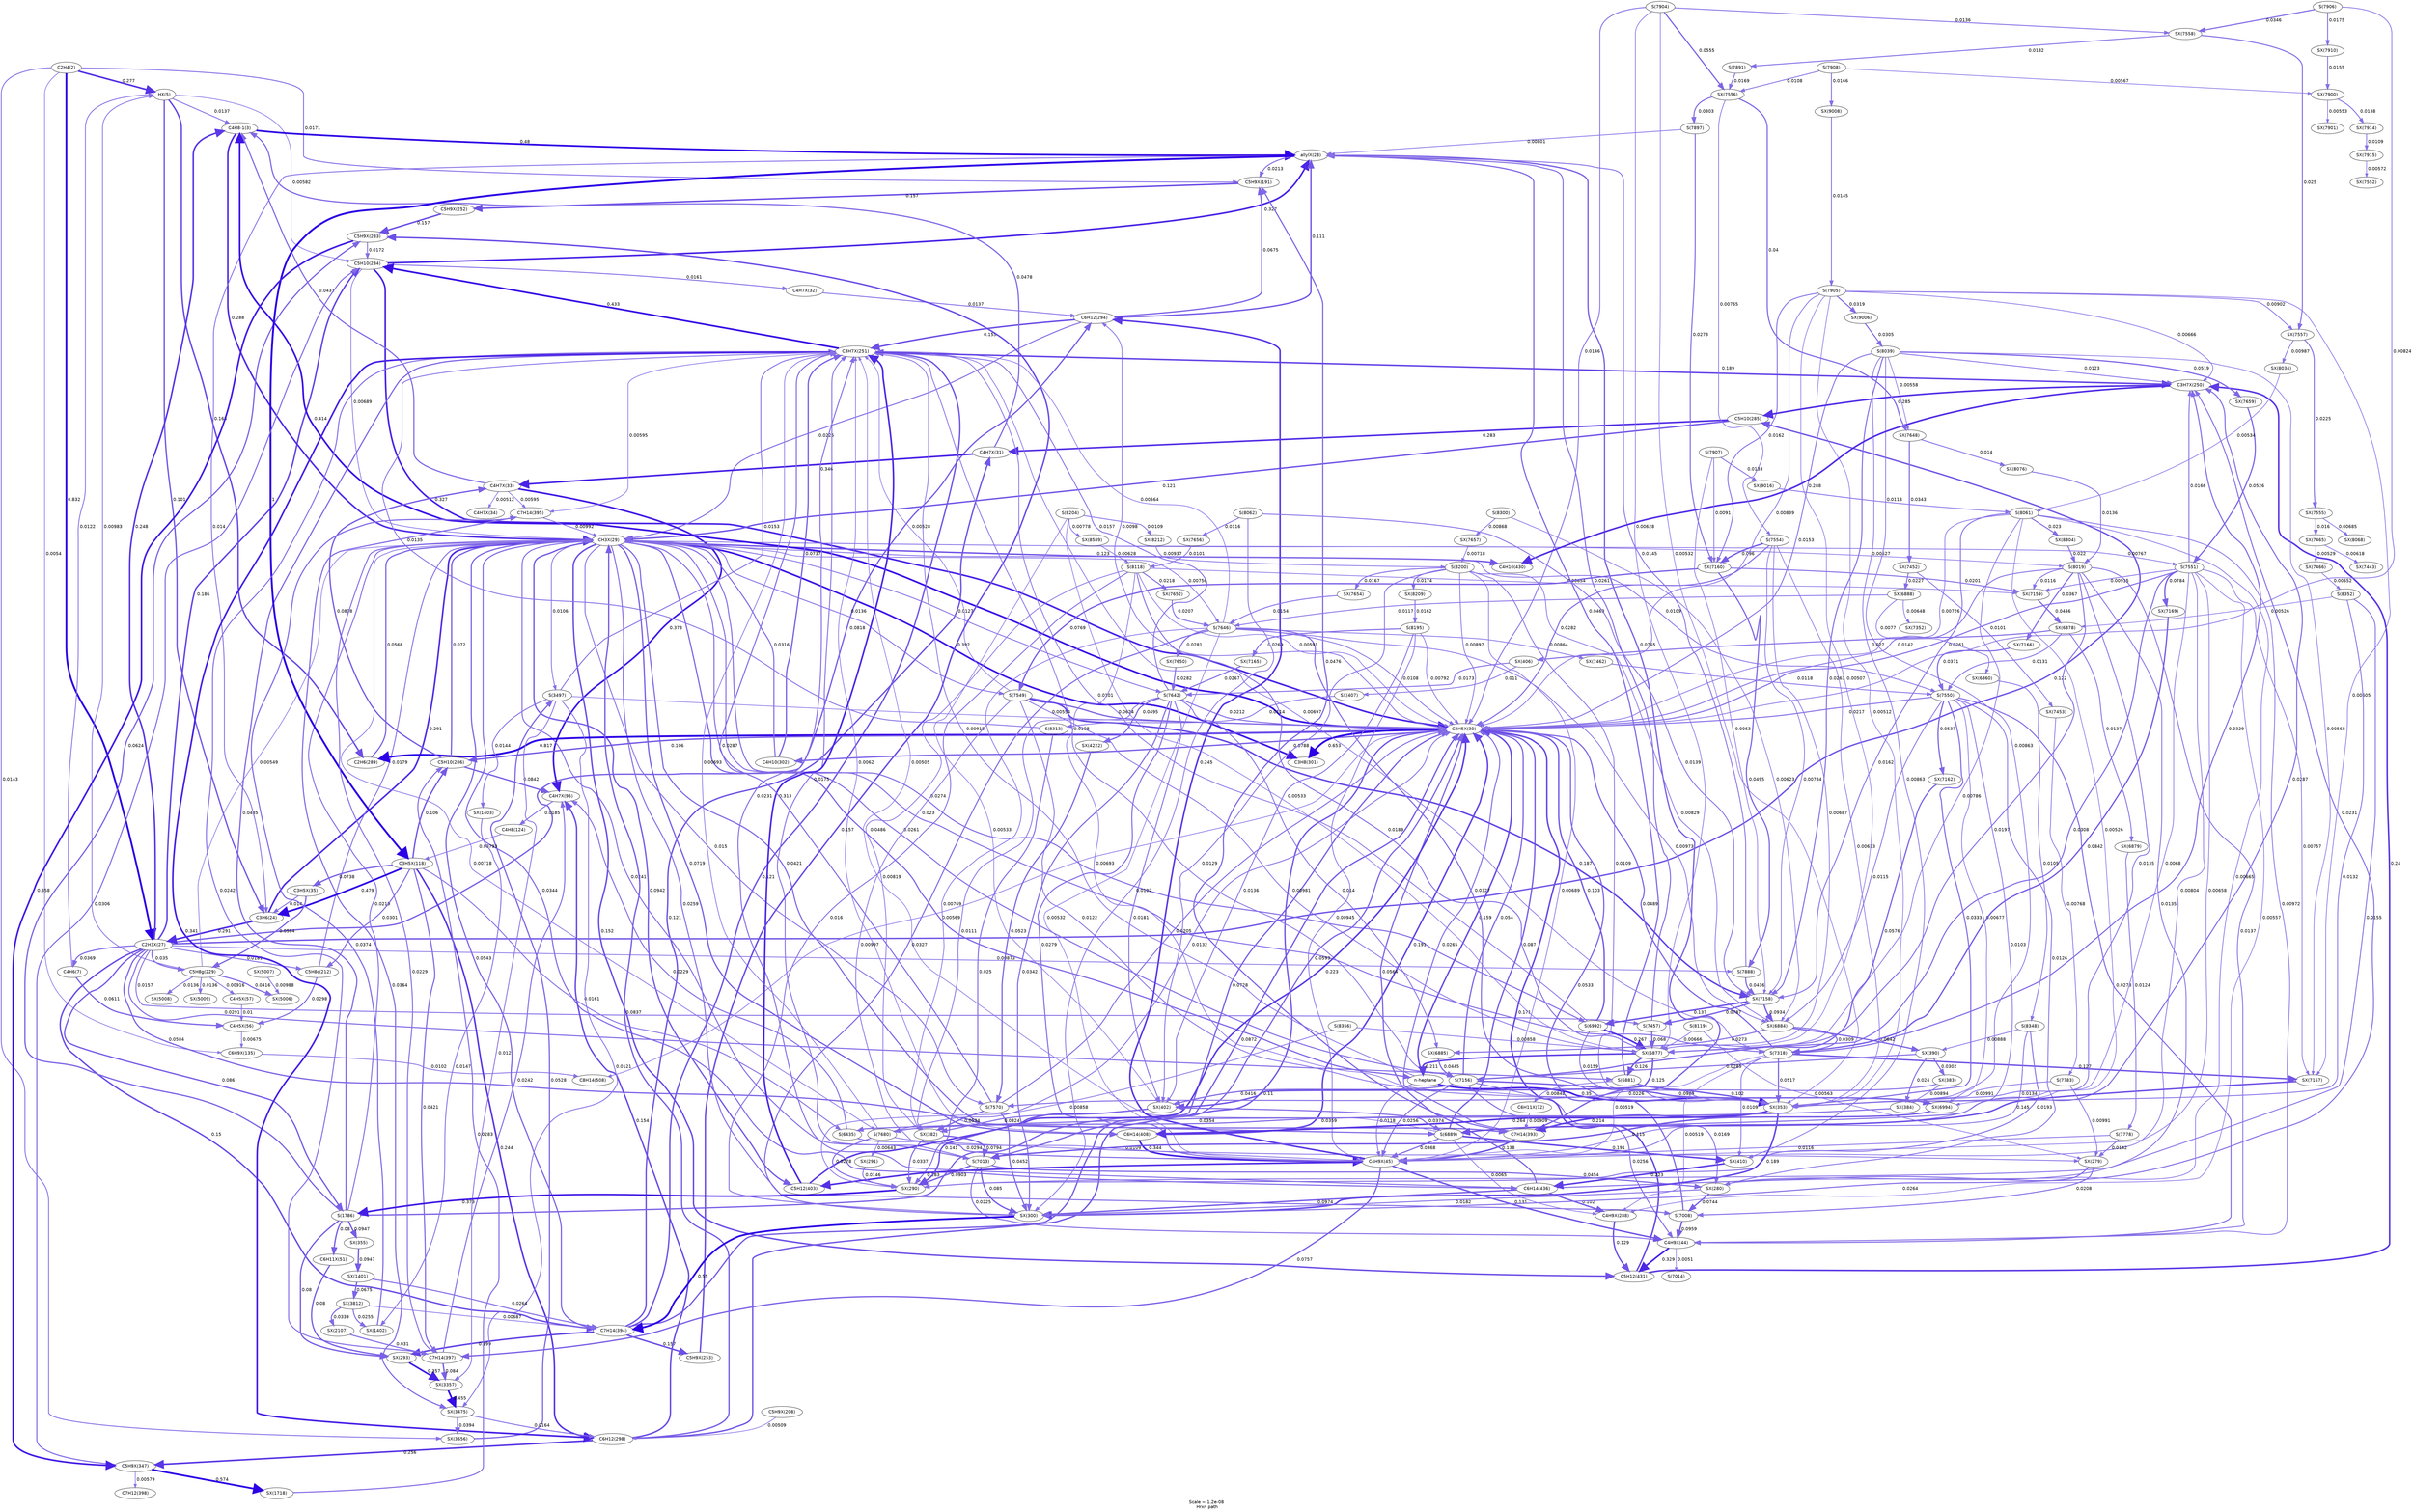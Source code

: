 digraph reaction_paths {
center=1;
s5 -> s96[fontname="Helvetica", style="setlinewidth(5.03)", arrowsize=2.52, color="0.7, 0.777, 0.9"
, label=" 0.277"];
s5 -> s97[fontname="Helvetica", style="setlinewidth(5.86)", arrowsize=2.93, color="0.7, 1.33, 0.9"
, label=" 0.832"];
s5 -> s119[fontname="Helvetica", style="setlinewidth(2.06)", arrowsize=1.03, color="0.7, 0.505, 0.9"
, label=" 0.0054"];
s5 -> s219[fontname="Helvetica", style="setlinewidth(2.79)", arrowsize=1.4, color="0.7, 0.514, 0.9"
, label=" 0.0143"];
s5 -> s124[fontname="Helvetica", style="setlinewidth(2.93)", arrowsize=1.46, color="0.7, 0.517, 0.9"
, label=" 0.0171"];
s8 -> s96[fontname="Helvetica", style="setlinewidth(2.67)", arrowsize=1.34, color="0.7, 0.512, 0.9"
, label=" 0.0122"];
s96 -> s6[fontname="Helvetica", style="setlinewidth(2.76)", arrowsize=1.38, color="0.7, 0.514, 0.9"
, label=" 0.0137"];
s96 -> s9[fontname="Helvetica", style="setlinewidth(4.27)", arrowsize=2.14, color="0.7, 0.601, 0.9"
, label=" 0.101"];
s96 -> s23[fontname="Helvetica", style="setlinewidth(4.63)", arrowsize=2.32, color="0.7, 0.663, 0.9"
, label=" 0.163"];
s96 -> s20[fontname="Helvetica", style="setlinewidth(2.11)", arrowsize=1.06, color="0.7, 0.506, 0.9"
, label=" 0.00582"];
s18 -> s96[fontname="Helvetica", style="setlinewidth(2.51)", arrowsize=1.26, color="0.7, 0.51, 0.9"
, label=" 0.00983"];
s97 -> s8[fontname="Helvetica", style="setlinewidth(3.51)", arrowsize=1.75, color="0.7, 0.537, 0.9"
, label=" 0.0369"];
s97 -> s6[fontname="Helvetica", style="setlinewidth(4.95)", arrowsize=2.47, color="0.7, 0.748, 0.9"
, label=" 0.248"];
s9 -> s97[fontname="Helvetica", style="setlinewidth(5.07)", arrowsize=2.53, color="0.7, 0.791, 0.9"
, label=" 0.291"];
s97 -> s20[fontname="Helvetica", style="setlinewidth(4.73)", arrowsize=2.36, color="0.7, 0.686, 0.9"
, label=" 0.186"];
s97 -> s21[fontname="Helvetica", style="setlinewidth(4.41)", arrowsize=2.21, color="0.7, 0.622, 0.9"
, label=" 0.122"];
s97 -> s29[fontname="Helvetica", style="setlinewidth(4.57)", arrowsize=2.28, color="0.7, 0.65, 0.9"
, label=" 0.15"];
s97 -> s17[fontname="Helvetica", style="setlinewidth(2.97)", arrowsize=1.49, color="0.7, 0.518, 0.9"
, label=" 0.0181"];
s97 -> s18[fontname="Helvetica", style="setlinewidth(3.47)", arrowsize=1.74, color="0.7, 0.535, 0.9"
, label=" 0.035"];
s97 -> s45[fontname="Helvetica", style="setlinewidth(4.15)", arrowsize=2.07, color="0.7, 0.586, 0.9"
, label=" 0.086"];
s97 -> s24[fontname="Helvetica", style="setlinewidth(4.11)", arrowsize=2.06, color="0.7, 0.582, 0.9"
, label=" 0.0818"];
s97 -> s28[fontname="Helvetica", style="setlinewidth(3.86)", arrowsize=1.93, color="0.7, 0.558, 0.9"
, label=" 0.0584"];
s97 -> s50[fontname="Helvetica", style="setlinewidth(3.33)", arrowsize=1.66, color="0.7, 0.529, 0.9"
, label=" 0.0291"];
s97 -> s58[fontname="Helvetica", style="setlinewidth(2.87)", arrowsize=1.43, color="0.7, 0.516, 0.9"
, label=" 0.0157"];
s97 -> s69[fontname="Helvetica", style="setlinewidth(2.42)", arrowsize=1.21, color="0.7, 0.509, 0.9"
, label=" 0.00873"];
s8 -> s110[fontname="Helvetica", style="setlinewidth(3.89)", arrowsize=1.94, color="0.7, 0.561, 0.9"
, label=" 0.0611"];
s101 -> s6[fontname="Helvetica", style="setlinewidth(3.71)", arrowsize=1.85, color="0.7, 0.548, 0.9"
, label=" 0.0478"];
s103 -> s6[fontname="Helvetica", style="setlinewidth(3.63)", arrowsize=1.81, color="0.7, 0.543, 0.9"
, label=" 0.0431"];
s6 -> s98[fontname="Helvetica", style="setlinewidth(5.45)", arrowsize=2.72, color="0.7, 0.98, 0.9"
, label=" 0.48"];
s6 -> s99[fontname="Helvetica", style="setlinewidth(5.06)", arrowsize=2.53, color="0.7, 0.788, 0.9"
, label=" 0.288"];
s100 -> s6[fontname="Helvetica", style="setlinewidth(5.33)", arrowsize=2.67, color="0.7, 0.914, 0.9"
, label=" 0.414"];
s20 -> s102[fontname="Helvetica", style="setlinewidth(2.88)", arrowsize=1.44, color="0.7, 0.516, 0.9"
, label=" 0.0161"];
s102 -> s24[fontname="Helvetica", style="setlinewidth(2.76)", arrowsize=1.38, color="0.7, 0.514, 0.9"
, label=" 0.0137"];
s101 -> s103[fontname="Helvetica", style="setlinewidth(5.2)", arrowsize=2.6, color="0.7, 0.846, 0.9"
, label=" 0.346"];
s21 -> s101[fontname="Helvetica", style="setlinewidth(5.05)", arrowsize=2.52, color="0.7, 0.783, 0.9"
, label=" 0.283"];
s29 -> s101[fontname="Helvetica", style="setlinewidth(4.4)", arrowsize=2.2, color="0.7, 0.621, 0.9"
, label=" 0.121"];
s103 -> s104[fontname="Helvetica", style="setlinewidth(2.02)", arrowsize=1.01, color="0.7, 0.505, 0.9"
, label=" 0.00512"];
s103 -> s115[fontname="Helvetica", style="setlinewidth(5.26)", arrowsize=2.63, color="0.7, 0.873, 0.9"
, label=" 0.373"];
s22 -> s103[fontname="Helvetica", style="setlinewidth(4.13)", arrowsize=2.06, color="0.7, 0.584, 0.9"
, label=" 0.0838"];
s103 -> s30[fontname="Helvetica", style="setlinewidth(2.13)", arrowsize=1.07, color="0.7, 0.506, 0.9"
, label=" 0.00595"];
s115 -> s13[fontname="Helvetica", style="setlinewidth(2.99)", arrowsize=1.49, color="0.7, 0.519, 0.9"
, label=" 0.0185"];
s22 -> s115[fontname="Helvetica", style="setlinewidth(4.13)", arrowsize=2.07, color="0.7, 0.584, 0.9"
, label=" 0.0842"];
s25 -> s115[fontname="Helvetica", style="setlinewidth(4.59)", arrowsize=2.29, color="0.7, 0.654, 0.9"
, label=" 0.154"];
s49 -> s115[fontname="Helvetica", style="setlinewidth(3.15)", arrowsize=1.57, color="0.7, 0.523, 0.9"
, label=" 0.0229"];
s31 -> s115[fontname="Helvetica", style="setlinewidth(3.19)", arrowsize=1.6, color="0.7, 0.524, 0.9"
, label=" 0.0242"];
s111 -> s110[fontname="Helvetica", style="setlinewidth(2.52)", arrowsize=1.26, color="0.7, 0.51, 0.9"
, label=" 0.01"];
s110 -> s119[fontname="Helvetica", style="setlinewidth(2.23)", arrowsize=1.11, color="0.7, 0.507, 0.9"
, label=" 0.00675"];
s17 -> s110[fontname="Helvetica", style="setlinewidth(3.35)", arrowsize=1.67, color="0.7, 0.53, 0.9"
, label=" 0.0298"];
s18 -> s111[fontname="Helvetica", style="setlinewidth(2.46)", arrowsize=1.23, color="0.7, 0.509, 0.9"
, label=" 0.00916"];
s98 -> s118[fontname="Helvetica", style="setlinewidth(6)", arrowsize=3, color="0.7, 1.5, 0.9"
, label=" 1"];
s98 -> s9[fontname="Helvetica", style="setlinewidth(2.78)", arrowsize=1.39, color="0.7, 0.514, 0.9"
, label=" 0.014"];
s20 -> s98[fontname="Helvetica", style="setlinewidth(5.16)", arrowsize=2.58, color="0.7, 0.827, 0.9"
, label=" 0.327"];
s24 -> s98[fontname="Helvetica", style="setlinewidth(4.34)", arrowsize=2.17, color="0.7, 0.611, 0.9"
, label=" 0.111"];
s28 -> s98[fontname="Helvetica", style="setlinewidth(4.06)", arrowsize=2.03, color="0.7, 0.576, 0.9"
, label=" 0.0765"];
s50 -> s98[fontname="Helvetica", style="setlinewidth(3.68)", arrowsize=1.84, color="0.7, 0.546, 0.9"
, label=" 0.0463"];
s98 -> s124[fontname="Helvetica", style="setlinewidth(3.09)", arrowsize=1.55, color="0.7, 0.521, 0.9"
, label=" 0.0213"];
s58 -> s98[fontname="Helvetica", style="setlinewidth(3.25)", arrowsize=1.62, color="0.7, 0.526, 0.9"
, label=" 0.0261"];
s69 -> s98[fontname="Helvetica", style="setlinewidth(2.81)", arrowsize=1.4, color="0.7, 0.515, 0.9"
, label=" 0.0145"];
s71 -> s98[fontname="Helvetica", style="setlinewidth(2.36)", arrowsize=1.18, color="0.7, 0.508, 0.9"
, label=" 0.00801"];
s118 -> s105[fontname="Helvetica", style="setlinewidth(4.03)", arrowsize=2.02, color="0.7, 0.574, 0.9"
, label=" 0.0738"];
s118 -> s9[fontname="Helvetica", style="setlinewidth(5.44)", arrowsize=2.72, color="0.7, 0.979, 0.9"
, label=" 0.479"];
s13 -> s118[fontname="Helvetica", style="setlinewidth(2.35)", arrowsize=1.17, color="0.7, 0.508, 0.9"
, label=" 0.00793"];
s118 -> s22[fontname="Helvetica", style="setlinewidth(4.3)", arrowsize=2.15, color="0.7, 0.606, 0.9"
, label=" 0.106"];
s118 -> s25[fontname="Helvetica", style="setlinewidth(4.93)", arrowsize=2.47, color="0.7, 0.744, 0.9"
, label=" 0.244"];
s118 -> s17[fontname="Helvetica", style="setlinewidth(3.36)", arrowsize=1.68, color="0.7, 0.53, 0.9"
, label=" 0.0301"];
s118 -> s49[fontname="Helvetica", style="setlinewidth(2.88)", arrowsize=1.44, color="0.7, 0.516, 0.9"
, label=" 0.0161"];
s118 -> s31[fontname="Helvetica", style="setlinewidth(3.61)", arrowsize=1.8, color="0.7, 0.542, 0.9"
, label=" 0.0421"];
s105 -> s9[fontname="Helvetica", style="setlinewidth(2.78)", arrowsize=1.39, color="0.7, 0.514, 0.9"
, label=" 0.014"];
s105 -> s18[fontname="Helvetica", style="setlinewidth(3.86)", arrowsize=1.93, color="0.7, 0.558, 0.9"
, label=" 0.0584"];
s9 -> s99[fontname="Helvetica", style="setlinewidth(5.07)", arrowsize=2.53, color="0.7, 0.791, 0.9"
, label=" 0.291"];
s23 -> s99[fontname="Helvetica", style="setlinewidth(3.83)", arrowsize=1.92, color="0.7, 0.557, 0.9"
, label=" 0.0568"];
s20 -> s99[fontname="Helvetica", style="setlinewidth(2.24)", arrowsize=1.12, color="0.7, 0.507, 0.9"
, label=" 0.00689"];
s99 -> s35[fontname="Helvetica", style="setlinewidth(4.42)", arrowsize=2.21, color="0.7, 0.623, 0.9"
, label=" 0.123"];
s21 -> s99[fontname="Helvetica", style="setlinewidth(4.41)", arrowsize=2.2, color="0.7, 0.621, 0.9"
, label=" 0.121"];
s27 -> s99[fontname="Helvetica", style="setlinewidth(3.39)", arrowsize=1.7, color="0.7, 0.532, 0.9"
, label=" 0.0316"];
s99 -> s26[fontname="Helvetica", style="setlinewidth(5.29)", arrowsize=2.65, color="0.7, 0.892, 0.9"
, label=" 0.392"];
s22 -> s99[fontname="Helvetica", style="setlinewidth(4.01)", arrowsize=2.01, color="0.7, 0.572, 0.9"
, label=" 0.072"];
s25 -> s99[fontname="Helvetica", style="setlinewidth(4.13)", arrowsize=2.06, color="0.7, 0.584, 0.9"
, label=" 0.0837"];
s29 -> s99[fontname="Helvetica", style="setlinewidth(3.8)", arrowsize=1.9, color="0.7, 0.554, 0.9"
, label=" 0.0543"];
s17 -> s99[fontname="Helvetica", style="setlinewidth(2.96)", arrowsize=1.48, color="0.7, 0.518, 0.9"
, label=" 0.0179"];
s30 -> s99[fontname="Helvetica", style="setlinewidth(2.52)", arrowsize=1.26, color="0.7, 0.51, 0.9"
, label=" 0.00992"];
s18 -> s99[fontname="Helvetica", style="setlinewidth(2.07)", arrowsize=1.04, color="0.7, 0.505, 0.9"
, label=" 0.00549"];
s45 -> s99[fontname="Helvetica", style="setlinewidth(3.11)", arrowsize=1.56, color="0.7, 0.522, 0.9"
, label=" 0.0219"];
s99 -> s46[fontname="Helvetica", style="setlinewidth(2.56)", arrowsize=1.28, color="0.7, 0.511, 0.9"
, label=" 0.0106"];
s99 -> s0[fontname="Helvetica", style="setlinewidth(3.72)", arrowsize=1.86, color="0.7, 0.549, 0.9"
, label=" 0.0486"];
s99 -> s34[fontname="Helvetica", style="setlinewidth(4.01)", arrowsize=2.01, color="0.7, 0.572, 0.9"
, label=" 0.0719"];
s99 -> s52[fontname="Helvetica", style="setlinewidth(3.28)", arrowsize=1.64, color="0.7, 0.527, 0.9"
, label=" 0.0274"];
s99 -> s54[fontname="Helvetica", style="setlinewidth(3.19)", arrowsize=1.59, color="0.7, 0.524, 0.9"
, label=" 0.0241"];
s99 -> s56[fontname="Helvetica", style="setlinewidth(3.25)", arrowsize=1.62, color="0.7, 0.526, 0.9"
, label=" 0.0261"];
s99 -> s51[fontname="Helvetica", style="setlinewidth(3.61)", arrowsize=1.8, color="0.7, 0.542, 0.9"
, label=" 0.0421"];
s99 -> s37[fontname="Helvetica", style="setlinewidth(3.46)", arrowsize=1.73, color="0.7, 0.534, 0.9"
, label=" 0.0344"];
s24 -> s99[fontname="Helvetica", style="setlinewidth(3.14)", arrowsize=1.57, color="0.7, 0.522, 0.9"
, label=" 0.0225"];
s99 -> s59[fontname="Helvetica", style="setlinewidth(2.75)", arrowsize=1.38, color="0.7, 0.514, 0.9"
, label=" 0.0136"];
s99 -> s65[fontname="Helvetica", style="setlinewidth(2.31)", arrowsize=1.16, color="0.7, 0.508, 0.9"
, label=" 0.00756"];
s99 -> s33[fontname="Helvetica", style="setlinewidth(4.22)", arrowsize=2.11, color="0.7, 0.594, 0.9"
, label=" 0.0942"];
s99 -> s57[fontname="Helvetica", style="setlinewidth(3.15)", arrowsize=1.58, color="0.7, 0.523, 0.9"
, label=" 0.023"];
s99 -> s53[fontname="Helvetica", style="setlinewidth(3.24)", arrowsize=1.62, color="0.7, 0.526, 0.9"
, label=" 0.0259"];
s99 -> s36[fontname="Helvetica", style="setlinewidth(4.58)", arrowsize=2.29, color="0.7, 0.652, 0.9"
, label=" 0.152"];
s99 -> s64[fontname="Helvetica", style="setlinewidth(2.71)", arrowsize=1.35, color="0.7, 0.513, 0.9"
, label=" 0.0127"];
s99 -> s60[fontname="Helvetica", style="setlinewidth(2.59)", arrowsize=1.3, color="0.7, 0.511, 0.9"
, label=" 0.0109"];
s99 -> s77[fontname="Helvetica", style="setlinewidth(2.17)", arrowsize=1.09, color="0.7, 0.506, 0.9"
, label=" 0.00627"];
s99 -> s61[fontname="Helvetica", style="setlinewidth(2.32)", arrowsize=1.16, color="0.7, 0.508, 0.9"
, label=" 0.00767"];
s99 -> s63[fontname="Helvetica", style="setlinewidth(2.83)", arrowsize=1.41, color="0.7, 0.515, 0.9"
, label=" 0.015"];
s99 -> s66[fontname="Helvetica", style="setlinewidth(2.27)", arrowsize=1.14, color="0.7, 0.507, 0.9"
, label=" 0.00718"];
s31 -> s99[fontname="Helvetica", style="setlinewidth(3.15)", arrowsize=1.57, color="0.7, 0.523, 0.9"
, label=" 0.0229"];
s100 -> s23[fontname="Helvetica", style="setlinewidth(5.85)", arrowsize=2.92, color="0.7, 1.32, 0.9"
, label=" 0.817"];
s20 -> s100[fontname="Helvetica", style="setlinewidth(5.16)", arrowsize=2.58, color="0.7, 0.827, 0.9"
, label=" 0.327"];
s100 -> s27[fontname="Helvetica", style="setlinewidth(4.08)", arrowsize=2.04, color="0.7, 0.579, 0.9"
, label=" 0.0788"];
s100 -> s26[fontname="Helvetica", style="setlinewidth(5.68)", arrowsize=2.84, color="0.7, 1.15, 0.9"
, label=" 0.653"];
s100 -> s22[fontname="Helvetica", style="setlinewidth(4.3)", arrowsize=2.15, color="0.7, 0.606, 0.9"
, label=" 0.106"];
s25 -> s100[fontname="Helvetica", style="setlinewidth(4.33)", arrowsize=2.17, color="0.7, 0.61, 0.9"
, label=" 0.11"];
s29 -> s100[fontname="Helvetica", style="setlinewidth(4.16)", arrowsize=2.08, color="0.7, 0.587, 0.9"
, label=" 0.0872"];
s100 -> s38[fontname="Helvetica", style="setlinewidth(2.1)", arrowsize=1.05, color="0.7, 0.506, 0.9"
, label=" 0.00569"];
s45 -> s100[fontname="Helvetica", style="setlinewidth(4.02)", arrowsize=2.01, color="0.7, 0.573, 0.9"
, label=" 0.0728"];
s46 -> s100[fontname="Helvetica", style="setlinewidth(2.08)", arrowsize=1.04, color="0.7, 0.506, 0.9"
, label=" 0.00554"];
s0 -> s100[fontname="Helvetica", style="setlinewidth(4.61)", arrowsize=2.31, color="0.7, 0.659, 0.9"
, label=" 0.159"];
s34 -> s100[fontname="Helvetica", style="setlinewidth(4.75)", arrowsize=2.38, color="0.7, 0.691, 0.9"
, label=" 0.191"];
s52 -> s100[fontname="Helvetica", style="setlinewidth(4.28)", arrowsize=2.14, color="0.7, 0.603, 0.9"
, label=" 0.103"];
s54 -> s100[fontname="Helvetica", style="setlinewidth(3.87)", arrowsize=1.93, color="0.7, 0.559, 0.9"
, label=" 0.0593"];
s56 -> s100[fontname="Helvetica", style="setlinewidth(3.8)", arrowsize=1.9, color="0.7, 0.554, 0.9"
, label=" 0.054"];
s51 -> s100[fontname="Helvetica", style="setlinewidth(4.16)", arrowsize=2.08, color="0.7, 0.587, 0.9"
, label=" 0.087"];
s37 -> s100[fontname="Helvetica", style="setlinewidth(3.83)", arrowsize=1.91, color="0.7, 0.556, 0.9"
, label=" 0.0564"];
s100 -> s24[fontname="Helvetica", style="setlinewidth(2.51)", arrowsize=1.25, color="0.7, 0.51, 0.9"
, label=" 0.0098"];
s62 -> s100[fontname="Helvetica", style="setlinewidth(3.31)", arrowsize=1.65, color="0.7, 0.528, 0.9"
, label=" 0.0282"];
s59 -> s100[fontname="Helvetica", style="setlinewidth(3.91)", arrowsize=1.95, color="0.7, 0.562, 0.9"
, label=" 0.0624"];
s65 -> s100[fontname="Helvetica", style="setlinewidth(2.58)", arrowsize=1.29, color="0.7, 0.511, 0.9"
, label=" 0.0108"];
s33 -> s100[fontname="Helvetica", style="setlinewidth(4.87)", arrowsize=2.43, color="0.7, 0.723, 0.9"
, label=" 0.223"];
s57 -> s100[fontname="Helvetica", style="setlinewidth(3.72)", arrowsize=1.86, color="0.7, 0.549, 0.9"
, label=" 0.0489"];
s28 -> s100[fontname="Helvetica", style="setlinewidth(3.26)", arrowsize=1.63, color="0.7, 0.526, 0.9"
, label=" 0.0265"];
s72 -> s100[fontname="Helvetica", style="setlinewidth(2.81)", arrowsize=1.4, color="0.7, 0.515, 0.9"
, label=" 0.0146"];
s53 -> s100[fontname="Helvetica", style="setlinewidth(3.79)", arrowsize=1.89, color="0.7, 0.553, 0.9"
, label=" 0.0533"];
s74 -> s100[fontname="Helvetica", style="setlinewidth(2.38)", arrowsize=1.19, color="0.7, 0.508, 0.9"
, label=" 0.00824"];
s85 -> s100[fontname="Helvetica", style="setlinewidth(2.44)", arrowsize=1.22, color="0.7, 0.509, 0.9"
, label=" 0.00897"];
s36 -> s100[fontname="Helvetica", style="setlinewidth(4.67)", arrowsize=2.33, color="0.7, 0.671, 0.9"
, label=" 0.171"];
s82 -> s100[fontname="Helvetica", style="setlinewidth(2.13)", arrowsize=1.06, color="0.7, 0.506, 0.9"
, label=" 0.00591"];
s64 -> s100[fontname="Helvetica", style="setlinewidth(3.09)", arrowsize=1.54, color="0.7, 0.521, 0.9"
, label=" 0.0212"];
s60 -> s100[fontname="Helvetica", style="setlinewidth(3.11)", arrowsize=1.55, color="0.7, 0.522, 0.9"
, label=" 0.0217"];
s78 -> s100[fontname="Helvetica", style="setlinewidth(2.84)", arrowsize=1.42, color="0.7, 0.515, 0.9"
, label=" 0.0153"];
s77 -> s100[fontname="Helvetica", style="setlinewidth(2.79)", arrowsize=1.39, color="0.7, 0.514, 0.9"
, label=" 0.0142"];
s61 -> s100[fontname="Helvetica", style="setlinewidth(3.25)", arrowsize=1.62, color="0.7, 0.526, 0.9"
, label=" 0.0261"];
s79 -> s100[fontname="Helvetica", style="setlinewidth(2.28)", arrowsize=1.14, color="0.7, 0.507, 0.9"
, label=" 0.00726"];
s73 -> s100[fontname="Helvetica", style="setlinewidth(2.39)", arrowsize=1.2, color="0.7, 0.508, 0.9"
, label=" 0.00839"];
s63 -> s100[fontname="Helvetica", style="setlinewidth(3.07)", arrowsize=1.53, color="0.7, 0.521, 0.9"
, label=" 0.0205"];
s84 -> s100[fontname="Helvetica", style="setlinewidth(2.35)", arrowsize=1.17, color="0.7, 0.508, 0.9"
, label=" 0.00792"];
s66 -> s100[fontname="Helvetica", style="setlinewidth(2.73)", arrowsize=1.37, color="0.7, 0.513, 0.9"
, label=" 0.0132"];
s132 -> s20[fontname="Helvetica", style="setlinewidth(5.37)", arrowsize=2.68, color="0.7, 0.933, 0.9"
, label=" 0.433"];
s143 -> s20[fontname="Helvetica", style="setlinewidth(3.37)", arrowsize=1.68, color="0.7, 0.531, 0.9"
, label=" 0.0306"];
s137 -> s20[fontname="Helvetica", style="setlinewidth(2.93)", arrowsize=1.47, color="0.7, 0.517, 0.9"
, label=" 0.0172"];
s132 -> s131[fontname="Helvetica", style="setlinewidth(4.74)", arrowsize=2.37, color="0.7, 0.689, 0.9"
, label=" 0.189"];
s27 -> s132[fontname="Helvetica", style="setlinewidth(4.03)", arrowsize=2.02, color="0.7, 0.574, 0.9"
, label=" 0.0737"];
s132 -> s25[fontname="Helvetica", style="setlinewidth(5.19)", arrowsize=2.59, color="0.7, 0.841, 0.9"
, label=" 0.341"];
s29 -> s132[fontname="Helvetica", style="setlinewidth(4.4)", arrowsize=2.2, color="0.7, 0.621, 0.9"
, label=" 0.121"];
s132 -> s30[fontname="Helvetica", style="setlinewidth(2.13)", arrowsize=1.07, color="0.7, 0.506, 0.9"
, label=" 0.00595"];
s45 -> s132[fontname="Helvetica", style="setlinewidth(3.72)", arrowsize=1.86, color="0.7, 0.549, 0.9"
, label=" 0.0485"];
s46 -> s132[fontname="Helvetica", style="setlinewidth(2.85)", arrowsize=1.42, color="0.7, 0.515, 0.9"
, label=" 0.0153"];
s0 -> s132[fontname="Helvetica", style="setlinewidth(2.46)", arrowsize=1.23, color="0.7, 0.509, 0.9"
, label=" 0.00915"];
s34 -> s132[fontname="Helvetica", style="setlinewidth(2.16)", arrowsize=1.08, color="0.7, 0.506, 0.9"
, label=" 0.0062"];
s52 -> s132[fontname="Helvetica", style="setlinewidth(2.53)", arrowsize=1.27, color="0.7, 0.51, 0.9"
, label=" 0.0101"];
s54 -> s132[fontname="Helvetica", style="setlinewidth(2.95)", arrowsize=1.47, color="0.7, 0.518, 0.9"
, label=" 0.0175"];
s56 -> s132[fontname="Helvetica", style="setlinewidth(2.58)", arrowsize=1.29, color="0.7, 0.511, 0.9"
, label=" 0.0108"];
s51 -> s132[fontname="Helvetica", style="setlinewidth(2.01)", arrowsize=1, color="0.7, 0.505, 0.9"
, label=" 0.00505"];
s37 -> s132[fontname="Helvetica", style="setlinewidth(3.16)", arrowsize=1.58, color="0.7, 0.523, 0.9"
, label=" 0.0231"];
s24 -> s132[fontname="Helvetica", style="setlinewidth(4.59)", arrowsize=2.3, color="0.7, 0.655, 0.9"
, label=" 0.155"];
s59 -> s132[fontname="Helvetica", style="setlinewidth(2.04)", arrowsize=1.02, color="0.7, 0.505, 0.9"
, label=" 0.00528"];
s65 -> s132[fontname="Helvetica", style="setlinewidth(2.09)", arrowsize=1.05, color="0.7, 0.506, 0.9"
, label=" 0.00564"];
s33 -> s132[fontname="Helvetica", style="setlinewidth(5.12)", arrowsize=2.56, color="0.7, 0.813, 0.9"
, label=" 0.313"];
s57 -> s132[fontname="Helvetica", style="setlinewidth(2.25)", arrowsize=1.13, color="0.7, 0.507, 0.9"
, label=" 0.00697"];
s64 -> s132[fontname="Helvetica", style="setlinewidth(2.86)", arrowsize=1.43, color="0.7, 0.516, 0.9"
, label=" 0.0157"];
s63 -> s132[fontname="Helvetica", style="setlinewidth(3.32)", arrowsize=1.66, color="0.7, 0.529, 0.9"
, label=" 0.0287"];
s66 -> s132[fontname="Helvetica", style="setlinewidth(2.25)", arrowsize=1.12, color="0.7, 0.507, 0.9"
, label=" 0.00693"];
s88 -> s132[fontname="Helvetica", style="setlinewidth(2.75)", arrowsize=1.37, color="0.7, 0.513, 0.9"
, label=" 0.0135"];
s31 -> s132[fontname="Helvetica", style="setlinewidth(3.19)", arrowsize=1.6, color="0.7, 0.524, 0.9"
, label=" 0.0242"];
s131 -> s35[fontname="Helvetica", style="setlinewidth(5.06)", arrowsize=2.53, color="0.7, 0.788, 0.9"
, label=" 0.288"];
s131 -> s21[fontname="Helvetica", style="setlinewidth(5.05)", arrowsize=2.53, color="0.7, 0.785, 0.9"
, label=" 0.285"];
s51 -> s131[fontname="Helvetica", style="setlinewidth(3.32)", arrowsize=1.66, color="0.7, 0.529, 0.9"
, label=" 0.0287"];
s37 -> s131[fontname="Helvetica", style="setlinewidth(3.16)", arrowsize=1.58, color="0.7, 0.523, 0.9"
, label=" 0.0231"];
s57 -> s131[fontname="Helvetica", style="setlinewidth(3.42)", arrowsize=1.71, color="0.7, 0.533, 0.9"
, label=" 0.0329"];
s36 -> s131[fontname="Helvetica", style="setlinewidth(4.92)", arrowsize=2.46, color="0.7, 0.74, 0.9"
, label=" 0.24"];
s78 -> s131[fontname="Helvetica", style="setlinewidth(2.68)", arrowsize=1.34, color="0.7, 0.512, 0.9"
, label=" 0.0123"];
s61 -> s131[fontname="Helvetica", style="setlinewidth(2.9)", arrowsize=1.45, color="0.7, 0.517, 0.9"
, label=" 0.0166"];
s73 -> s131[fontname="Helvetica", style="setlinewidth(2.22)", arrowsize=1.11, color="0.7, 0.507, 0.9"
, label=" 0.00666"];
s119 -> s38[fontname="Helvetica", style="setlinewidth(2.54)", arrowsize=1.27, color="0.7, 0.51, 0.9"
, label=" 0.0102"];
s143 -> s32[fontname="Helvetica", style="setlinewidth(2.11)", arrowsize=1.06, color="0.7, 0.506, 0.9"
, label=" 0.00579"];
s137 -> s143[fontname="Helvetica", style="setlinewidth(5.22)", arrowsize=2.61, color="0.7, 0.858, 0.9"
, label=" 0.358"];
s143 -> s185[fontname="Helvetica", style="setlinewidth(5.58)", arrowsize=2.79, color="0.7, 1.07, 0.9"
, label=" 0.574"];
s25 -> s143[fontname="Helvetica", style="setlinewidth(4.97)", arrowsize=2.49, color="0.7, 0.756, 0.9"
, label=" 0.256"];
s133 -> s137[fontname="Helvetica", style="setlinewidth(4.6)", arrowsize=2.3, color="0.7, 0.657, 0.9"
, label=" 0.157"];
s134 -> s137[fontname="Helvetica", style="setlinewidth(4.6)", arrowsize=2.3, color="0.7, 0.657, 0.9"
, label=" 0.157"];
s45 -> s137[fontname="Helvetica", style="setlinewidth(3.91)", arrowsize=1.95, color="0.7, 0.562, 0.9"
, label=" 0.0624"];
s124 -> s133[fontname="Helvetica", style="setlinewidth(4.6)", arrowsize=2.3, color="0.7, 0.657, 0.9"
, label=" 0.157"];
s185 -> s22[fontname="Helvetica", style="setlinewidth(3.31)", arrowsize=1.65, color="0.7, 0.528, 0.9"
, label=" 0.0283"];
s29 -> s134[fontname="Helvetica", style="setlinewidth(4.6)", arrowsize=2.3, color="0.7, 0.657, 0.9"
, label=" 0.157"];
s141 -> s216[fontname="Helvetica", style="setlinewidth(5.22)", arrowsize=2.61, color="0.7, 0.857, 0.9"
, label=" 0.357"];
s109 -> s141[fontname="Helvetica", style="setlinewidth(4.09)", arrowsize=2.05, color="0.7, 0.58, 0.9"
, label=" 0.08"];
s29 -> s141[fontname="Helvetica", style="setlinewidth(4.78)", arrowsize=2.39, color="0.7, 0.699, 0.9"
, label=" 0.199"];
s45 -> s141[fontname="Helvetica", style="setlinewidth(4.09)", arrowsize=2.05, color="0.7, 0.58, 0.9"
, label=" 0.08"];
s216 -> s217[fontname="Helvetica", style="setlinewidth(5.41)", arrowsize=2.7, color="0.7, 0.955, 0.9"
, label=" 0.455"];
s46 -> s216[fontname="Helvetica", style="setlinewidth(2.66)", arrowsize=1.33, color="0.7, 0.512, 0.9"
, label=" 0.012"];
s31 -> s216[fontname="Helvetica", style="setlinewidth(4.13)", arrowsize=2.06, color="0.7, 0.584, 0.9"
, label=" 0.084"];
s45 -> s109[fontname="Helvetica", style="setlinewidth(4.09)", arrowsize=2.05, color="0.7, 0.58, 0.9"
, label=" 0.08"];
s217 -> s25[fontname="Helvetica", style="setlinewidth(2.9)", arrowsize=1.45, color="0.7, 0.516, 0.9"
, label=" 0.0164"];
s30 -> s217[fontname="Helvetica", style="setlinewidth(3.5)", arrowsize=1.75, color="0.7, 0.536, 0.9"
, label=" 0.0364"];
s217 -> s219[fontname="Helvetica", style="setlinewidth(3.56)", arrowsize=1.78, color="0.7, 0.539, 0.9"
, label=" 0.0394"];
s46 -> s217[fontname="Helvetica", style="setlinewidth(2.67)", arrowsize=1.33, color="0.7, 0.512, 0.9"
, label=" 0.0121"];
s126 -> s25[fontname="Helvetica", style="setlinewidth(2.01)", arrowsize=1.01, color="0.7, 0.505, 0.9"
, label=" 0.00509"];
s220 -> s187[fontname="Helvetica", style="setlinewidth(3.45)", arrowsize=1.72, color="0.7, 0.534, 0.9"
, label=" 0.0339"];
s187 -> s31[fontname="Helvetica", style="setlinewidth(3.38)", arrowsize=1.69, color="0.7, 0.531, 0.9"
, label=" 0.031"];
s178 -> s220[fontname="Helvetica", style="setlinewidth(3.97)", arrowsize=1.98, color="0.7, 0.568, 0.9"
, label=" 0.0675"];
s220 -> s179[fontname="Helvetica", style="setlinewidth(3.23)", arrowsize=1.62, color="0.7, 0.526, 0.9"
, label=" 0.0255"];
s220 -> s29[fontname="Helvetica", style="setlinewidth(2.24)", arrowsize=1.12, color="0.7, 0.507, 0.9"
, label=" 0.00687"];
s146 -> s178[fontname="Helvetica", style="setlinewidth(4.22)", arrowsize=2.11, color="0.7, 0.595, 0.9"
, label=" 0.0947"];
s178 -> s29[fontname="Helvetica", style="setlinewidth(3.26)", arrowsize=1.63, color="0.7, 0.526, 0.9"
, label=" 0.0264"];
s180 -> s179[fontname="Helvetica", style="setlinewidth(2.81)", arrowsize=1.41, color="0.7, 0.515, 0.9"
, label=" 0.0147"];
s179 -> s30[fontname="Helvetica", style="setlinewidth(3.52)", arrowsize=1.76, color="0.7, 0.537, 0.9"
, label=" 0.0374"];
s46 -> s180[fontname="Helvetica", style="setlinewidth(2.8)", arrowsize=1.4, color="0.7, 0.514, 0.9"
, label=" 0.0144"];
s45 -> s146[fontname="Helvetica", style="setlinewidth(4.22)", arrowsize=2.11, color="0.7, 0.595, 0.9"
, label=" 0.0947"];
s142 -> s29[fontname="Helvetica", style="setlinewidth(5.55)", arrowsize=2.77, color="0.7, 1.05, 0.9"
, label=" 0.55"];
s18 -> s232[fontname="Helvetica", style="setlinewidth(3.6)", arrowsize=1.8, color="0.7, 0.542, 0.9"
, label=" 0.0416"];
s18 -> s234[fontname="Helvetica", style="setlinewidth(2.75)", arrowsize=1.38, color="0.7, 0.514, 0.9"
, label=" 0.0136"];
s18 -> s235[fontname="Helvetica", style="setlinewidth(2.75)", arrowsize=1.38, color="0.7, 0.514, 0.9"
, label=" 0.0136"];
s233 -> s232[fontname="Helvetica", style="setlinewidth(2.51)", arrowsize=1.26, color="0.7, 0.51, 0.9"
, label=" 0.00988"];
s219 -> s46[fontname="Helvetica", style="setlinewidth(3.78)", arrowsize=1.89, color="0.7, 0.553, 0.9"
, label=" 0.0528"];
s139 -> s45[fontname="Helvetica", style="setlinewidth(5.25)", arrowsize=2.63, color="0.7, 0.873, 0.9"
, label=" 0.373"];
s0 -> s107[fontname="Helvetica", style="setlinewidth(2.65)", arrowsize=1.32, color="0.7, 0.512, 0.9"
, label=" 0.0118"];
s107 -> s106[fontname="Helvetica", style="setlinewidth(4.46)", arrowsize=2.23, color="0.7, 0.631, 0.9"
, label=" 0.131"];
s34 -> s107[fontname="Helvetica", style="setlinewidth(5.19)", arrowsize=2.6, color="0.7, 0.844, 0.9"
, label=" 0.344"];
s56 -> s107[fontname="Helvetica", style="setlinewidth(3.23)", arrowsize=1.62, color="0.7, 0.526, 0.9"
, label=" 0.0256"];
s51 -> s107[fontname="Helvetica", style="setlinewidth(3.51)", arrowsize=1.75, color="0.7, 0.537, 0.9"
, label=" 0.0368"];
s107 -> s24[fontname="Helvetica", style="setlinewidth(4.94)", arrowsize=2.47, color="0.7, 0.745, 0.9"
, label=" 0.245"];
s59 -> s107[fontname="Helvetica", style="setlinewidth(2.52)", arrowsize=1.26, color="0.7, 0.51, 0.9"
, label=" 0.00997"];
s65 -> s107[fontname="Helvetica", style="setlinewidth(2.05)", arrowsize=1.02, color="0.7, 0.505, 0.9"
, label=" 0.00532"];
s107 -> s33[fontname="Helvetica", style="setlinewidth(5.05)", arrowsize=2.52, color="0.7, 0.783, 0.9"
, label=" 0.283"];
s57 -> s107[fontname="Helvetica", style="setlinewidth(2.03)", arrowsize=1.01, color="0.7, 0.505, 0.9"
, label=" 0.00519"];
s28 -> s107[fontname="Helvetica", style="setlinewidth(4.5)", arrowsize=2.25, color="0.7, 0.638, 0.9"
, label=" 0.138"];
s85 -> s107[fontname="Helvetica", style="setlinewidth(2.24)", arrowsize=1.12, color="0.7, 0.507, 0.9"
, label=" 0.00689"];
s64 -> s107[fontname="Helvetica", style="setlinewidth(3.3)", arrowsize=1.65, color="0.7, 0.528, 0.9"
, label=" 0.0279"];
s60 -> s107[fontname="Helvetica", style="setlinewidth(2.55)", arrowsize=1.27, color="0.7, 0.51, 0.9"
, label=" 0.0103"];
s61 -> s107[fontname="Helvetica", style="setlinewidth(2.21)", arrowsize=1.1, color="0.7, 0.507, 0.9"
, label=" 0.00658"];
s89 -> s107[fontname="Helvetica", style="setlinewidth(2.74)", arrowsize=1.37, color="0.7, 0.513, 0.9"
, label=" 0.0134"];
s84 -> s107[fontname="Helvetica", style="setlinewidth(2.48)", arrowsize=1.24, color="0.7, 0.509, 0.9"
, label=" 0.00945"];
s67 -> s107[fontname="Helvetica", style="setlinewidth(2.63)", arrowsize=1.32, color="0.7, 0.512, 0.9"
, label=" 0.0116"];
s49 -> s107[fontname="Helvetica", style="setlinewidth(3.34)", arrowsize=1.67, color="0.7, 0.529, 0.9"
, label=" 0.0294"];
s107 -> s31[fontname="Helvetica", style="setlinewidth(4.05)", arrowsize=2.03, color="0.7, 0.576, 0.9"
, label=" 0.0757"];
s0 -> s145[fontname="Helvetica", style="setlinewidth(5.21)", arrowsize=2.6, color="0.7, 0.85, 0.9"
, label=" 0.35"];
s245 -> s0[fontname="Helvetica", style="setlinewidth(4.82)", arrowsize=2.41, color="0.7, 0.711, 0.9"
, label=" 0.211"];
s54 -> s106[fontname="Helvetica", style="setlinewidth(3.14)", arrowsize=1.57, color="0.7, 0.523, 0.9"
, label=" 0.0225"];
s56 -> s106[fontname="Helvetica", style="setlinewidth(3.23)", arrowsize=1.62, color="0.7, 0.526, 0.9"
, label=" 0.0256"];
s106 -> s55[fontname="Helvetica", style="setlinewidth(2.02)", arrowsize=1.01, color="0.7, 0.505, 0.9"
, label=" 0.0051"];
s53 -> s106[fontname="Helvetica", style="setlinewidth(4.23)", arrowsize=2.11, color="0.7, 0.596, 0.9"
, label=" 0.0959"];
s106 -> s36[fontname="Helvetica", style="setlinewidth(5.16)", arrowsize=2.58, color="0.7, 0.829, 0.9"
, label=" 0.329"];
s60 -> s106[fontname="Helvetica", style="setlinewidth(3.28)", arrowsize=1.64, color="0.7, 0.527, 0.9"
, label=" 0.0273"];
s77 -> s106[fontname="Helvetica", style="setlinewidth(2.76)", arrowsize=1.38, color="0.7, 0.514, 0.9"
, label=" 0.0137"];
s79 -> s106[fontname="Helvetica", style="setlinewidth(2.5)", arrowsize=1.25, color="0.7, 0.51, 0.9"
, label=" 0.00972"];
s145 -> s34[fontname="Helvetica", style="setlinewidth(4.99)", arrowsize=2.5, color="0.7, 0.764, 0.9"
, label=" 0.264"];
s52 -> s145[fontname="Helvetica", style="setlinewidth(2.87)", arrowsize=1.44, color="0.7, 0.516, 0.9"
, label=" 0.0159"];
s252 -> s52[fontname="Helvetica", style="setlinewidth(4.5)", arrowsize=2.25, color="0.7, 0.637, 0.9"
, label=" 0.137"];
s52 -> s245[fontname="Helvetica", style="setlinewidth(5)", arrowsize=2.5, color="0.7, 0.767, 0.9"
, label=" 0.267"];
s54 -> s142[fontname="Helvetica", style="setlinewidth(4.14)", arrowsize=2.07, color="0.7, 0.585, 0.9"
, label=" 0.085"];
s54 -> s136[fontname="Helvetica", style="setlinewidth(3.67)", arrowsize=1.83, color="0.7, 0.545, 0.9"
, label=" 0.0454"];
s54 -> s139[fontname="Helvetica", style="setlinewidth(4.18)", arrowsize=2.09, color="0.7, 0.59, 0.9"
, label=" 0.0903"];
s147 -> s54[fontname="Helvetica", style="setlinewidth(4.09)", arrowsize=2.04, color="0.7, 0.579, 0.9"
, label=" 0.0794"];
s251 -> s54[fontname="Helvetica", style="setlinewidth(4.37)", arrowsize=2.18, color="0.7, 0.615, 0.9"
, label=" 0.115"];
s56 -> s136[fontname="Helvetica", style="setlinewidth(2.92)", arrowsize=1.46, color="0.7, 0.517, 0.9"
, label=" 0.0169"];
s56 -> s151[fontname="Helvetica", style="setlinewidth(3.6)", arrowsize=1.8, color="0.7, 0.542, 0.9"
, label=" 0.0416"];
s150 -> s56[fontname="Helvetica", style="setlinewidth(3.31)", arrowsize=1.66, color="0.7, 0.528, 0.9"
, label=" 0.0285"];
s249 -> s56[fontname="Helvetica", style="setlinewidth(3.65)", arrowsize=1.82, color="0.7, 0.544, 0.9"
, label=" 0.0445"];
s56 -> s251[fontname="Helvetica", style="setlinewidth(4.25)", arrowsize=2.13, color="0.7, 0.599, 0.9"
, label=" 0.0989"];
s255 -> s56[fontname="Helvetica", style="setlinewidth(3.84)", arrowsize=1.92, color="0.7, 0.558, 0.9"
, label=" 0.0576"];
s51 -> s138[fontname="Helvetica", style="setlinewidth(2.2)", arrowsize=1.1, color="0.7, 0.506, 0.9"
, label=" 0.0065"];
s151 -> s51[fontname="Helvetica", style="setlinewidth(3.52)", arrowsize=1.76, color="0.7, 0.537, 0.9"
, label=" 0.0374"];
s51 -> s154[fontname="Helvetica", style="setlinewidth(4.75)", arrowsize=2.38, color="0.7, 0.691, 0.9"
, label=" 0.191"];
s258 -> s51[fontname="Helvetica", style="setlinewidth(4.54)", arrowsize=2.27, color="0.7, 0.645, 0.9"
, label=" 0.145"];
s37 -> s138[fontname="Helvetica", style="setlinewidth(4.27)", arrowsize=2.14, color="0.7, 0.602, 0.9"
, label=" 0.102"];
s37 -> s142[fontname="Helvetica", style="setlinewidth(4.24)", arrowsize=2.12, color="0.7, 0.597, 0.9"
, label=" 0.0974"];
s154 -> s37[fontname="Helvetica", style="setlinewidth(4.87)", arrowsize=2.43, color="0.7, 0.723, 0.9"
, label=" 0.223"];
s57 -> s138[fontname="Helvetica", style="setlinewidth(2.03)", arrowsize=1.01, color="0.7, 0.505, 0.9"
, label=" 0.00519"];
s138 -> s36[fontname="Helvetica", style="setlinewidth(4.45)", arrowsize=2.23, color="0.7, 0.629, 0.9"
, label=" 0.129"];
s61 -> s138[fontname="Helvetica", style="setlinewidth(2.08)", arrowsize=1.04, color="0.7, 0.506, 0.9"
, label=" 0.00557"];
s24 -> s124[fontname="Helvetica", style="setlinewidth(3.96)", arrowsize=1.98, color="0.7, 0.567, 0.9"
, label=" 0.0675"];
s62 -> s145[fontname="Helvetica", style="setlinewidth(2.17)", arrowsize=1.08, color="0.7, 0.506, 0.9"
, label=" 0.00623"];
s145 -> s142[fontname="Helvetica", style="setlinewidth(4.74)", arrowsize=2.37, color="0.7, 0.689, 0.9"
, label=" 0.189"];
s59 -> s145[fontname="Helvetica", style="setlinewidth(2.67)", arrowsize=1.34, color="0.7, 0.512, 0.9"
, label=" 0.0122"];
s65 -> s145[fontname="Helvetica", style="setlinewidth(3.42)", arrowsize=1.71, color="0.7, 0.533, 0.9"
, label=" 0.0327"];
s57 -> s145[fontname="Helvetica", style="setlinewidth(3.76)", arrowsize=1.88, color="0.7, 0.552, 0.9"
, label=" 0.0517"];
s68 -> s145[fontname="Helvetica", style="setlinewidth(2.52)", arrowsize=1.26, color="0.7, 0.51, 0.9"
, label=" 0.00991"];
s145 -> s28[fontname="Helvetica", style="setlinewidth(4.84)", arrowsize=2.42, color="0.7, 0.714, 0.9"
, label=" 0.214"];
s72 -> s145[fontname="Helvetica", style="setlinewidth(2.05)", arrowsize=1.02, color="0.7, 0.505, 0.9"
, label=" 0.00532"];
s85 -> s145[fontname="Helvetica", style="setlinewidth(2.59)", arrowsize=1.3, color="0.7, 0.511, 0.9"
, label=" 0.0109"];
s50 -> s145[fontname="Helvetica", style="setlinewidth(4.28)", arrowsize=2.14, color="0.7, 0.602, 0.9"
, label=" 0.102"];
s82 -> s145[fontname="Helvetica", style="setlinewidth(2.25)", arrowsize=1.12, color="0.7, 0.507, 0.9"
, label=" 0.00693"];
s60 -> s145[fontname="Helvetica", style="setlinewidth(3.43)", arrowsize=1.72, color="0.7, 0.533, 0.9"
, label=" 0.0333"];
s78 -> s145[fontname="Helvetica", style="setlinewidth(2.41)", arrowsize=1.21, color="0.7, 0.509, 0.9"
, label=" 0.00863"];
s77 -> s145[fontname="Helvetica", style="setlinewidth(2.75)", arrowsize=1.37, color="0.7, 0.513, 0.9"
, label=" 0.0135"];
s61 -> s145[fontname="Helvetica", style="setlinewidth(2.23)", arrowsize=1.12, color="0.7, 0.507, 0.9"
, label=" 0.0068"];
s73 -> s145[fontname="Helvetica", style="setlinewidth(2.02)", arrowsize=1.01, color="0.7, 0.505, 0.9"
, label=" 0.00512"];
s90 -> s145[fontname="Helvetica", style="setlinewidth(2.73)", arrowsize=1.37, color="0.7, 0.513, 0.9"
, label=" 0.0132"];
s145 -> s49[fontname="Helvetica", style="setlinewidth(3.48)", arrowsize=1.74, color="0.7, 0.535, 0.9"
, label=" 0.0354"];
s62 -> s254[fontname="Helvetica", style="setlinewidth(4.23)", arrowsize=2.12, color="0.7, 0.596, 0.9"
, label=" 0.096"];
s270 -> s62[fontname="Helvetica", style="setlinewidth(2.32)", arrowsize=1.16, color="0.7, 0.508, 0.9"
, label=" 0.00765"];
s62 -> s252[fontname="Helvetica", style="setlinewidth(2.34)", arrowsize=1.17, color="0.7, 0.508, 0.9"
, label=" 0.00784"];
s62 -> s245[fontname="Helvetica", style="setlinewidth(2.24)", arrowsize=1.12, color="0.7, 0.507, 0.9"
, label=" 0.00687"];
s65 -> s142[fontname="Helvetica", style="setlinewidth(3.42)", arrowsize=1.71, color="0.7, 0.533, 0.9"
, label=" 0.0327"];
s135 -> s142[fontname="Helvetica", style="setlinewidth(3.26)", arrowsize=1.63, color="0.7, 0.526, 0.9"
, label=" 0.0264"];
s136 -> s142[fontname="Helvetica", style="setlinewidth(2.98)", arrowsize=1.49, color="0.7, 0.518, 0.9"
, label=" 0.0182"];
s82 -> s142[fontname="Helvetica", style="setlinewidth(2.88)", arrowsize=1.44, color="0.7, 0.516, 0.9"
, label=" 0.016"];
s64 -> s142[fontname="Helvetica", style="setlinewidth(3.45)", arrowsize=1.73, color="0.7, 0.534, 0.9"
, label=" 0.0342"];
s80 -> s142[fontname="Helvetica", style="setlinewidth(2.54)", arrowsize=1.27, color="0.7, 0.51, 0.9"
, label=" 0.0102"];
s63 -> s142[fontname="Helvetica", style="setlinewidth(3.66)", arrowsize=1.83, color="0.7, 0.545, 0.9"
, label=" 0.0452"];
s254 -> s59[fontname="Helvetica", style="setlinewidth(4.06)", arrowsize=2.03, color="0.7, 0.577, 0.9"
, label=" 0.0769"];
s59 -> s252[fontname="Helvetica", style="setlinewidth(4.74)", arrowsize=2.37, color="0.7, 0.687, 0.9"
, label=" 0.187"];
s59 -> s245[fontname="Helvetica", style="setlinewidth(2.51)", arrowsize=1.25, color="0.7, 0.51, 0.9"
, label=" 0.00981"];
s65 -> s248[fontname="Helvetica", style="setlinewidth(2.5)", arrowsize=1.25, color="0.7, 0.51, 0.9"
, label=" 0.00973"];
s65 -> s147[fontname="Helvetica", style="setlinewidth(2.32)", arrowsize=1.16, color="0.7, 0.508, 0.9"
, label=" 0.00769"];
s276 -> s65[fontname="Helvetica", style="setlinewidth(2.85)", arrowsize=1.42, color="0.7, 0.515, 0.9"
, label=" 0.0154"];
s275 -> s65[fontname="Helvetica", style="setlinewidth(3.07)", arrowsize=1.54, color="0.7, 0.521, 0.9"
, label=" 0.0207"];
s65 -> s264[fontname="Helvetica", style="setlinewidth(2.41)", arrowsize=1.21, color="0.7, 0.509, 0.9"
, label=" 0.00864"];
s65 -> s274[fontname="Helvetica", style="setlinewidth(3.3)", arrowsize=1.65, color="0.7, 0.528, 0.9"
, label=" 0.0281"];
s250 -> s65[fontname="Helvetica", style="setlinewidth(2.64)", arrowsize=1.32, color="0.7, 0.512, 0.9"
, label=" 0.0117"];
s248 -> s57[fontname="Helvetica", style="setlinewidth(3.37)", arrowsize=1.69, color="0.7, 0.531, 0.9"
, label=" 0.0309"];
s57 -> s154[fontname="Helvetica", style="setlinewidth(2.59)", arrowsize=1.3, color="0.7, 0.511, 0.9"
, label=" 0.0109"];
s57 -> s258[fontname="Helvetica", style="setlinewidth(4.44)", arrowsize=2.22, color="0.7, 0.627, 0.9"
, label=" 0.127"];
s259 -> s57[fontname="Helvetica", style="setlinewidth(4.13)", arrowsize=2.07, color="0.7, 0.584, 0.9"
, label=" 0.0842"];
s68 -> s135[fontname="Helvetica", style="setlinewidth(2.52)", arrowsize=1.26, color="0.7, 0.51, 0.9"
, label=" 0.00991"];
s135 -> s53[fontname="Helvetica", style="setlinewidth(3.08)", arrowsize=1.54, color="0.7, 0.521, 0.9"
, label=" 0.0208"];
s83 -> s135[fontname="Helvetica", style="setlinewidth(2.09)", arrowsize=1.05, color="0.7, 0.506, 0.9"
, label=" 0.00563"];
s67 -> s135[fontname="Helvetica", style="setlinewidth(2.79)", arrowsize=1.39, color="0.7, 0.514, 0.9"
, label=" 0.0142"];
s66 -> s135[fontname="Helvetica", style="setlinewidth(2.59)", arrowsize=1.29, color="0.7, 0.511, 0.9"
, label=" 0.0109"];
s263 -> s68[fontname="Helvetica", style="setlinewidth(2.32)", arrowsize=1.16, color="0.7, 0.508, 0.9"
, label=" 0.00768"];
s114 -> s28[fontname="Helvetica", style="setlinewidth(2.45)", arrowsize=1.23, color="0.7, 0.509, 0.9"
, label=" 0.00909"];
s28 -> s124[fontname="Helvetica", style="setlinewidth(3.7)", arrowsize=1.85, color="0.7, 0.548, 0.9"
, label=" 0.0476"];
s254 -> s253[fontname="Helvetica", style="setlinewidth(3.05)", arrowsize=1.52, color="0.7, 0.52, 0.9"
, label=" 0.0201"];
s73 -> s254[fontname="Helvetica", style="setlinewidth(2.89)", arrowsize=1.44, color="0.7, 0.516, 0.9"
, label=" 0.0162"];
s75 -> s254[fontname="Helvetica", style="setlinewidth(2.45)", arrowsize=1.23, color="0.7, 0.509, 0.9"
, label=" 0.0091"];
s254 -> s69[fontname="Helvetica", style="setlinewidth(3.73)", arrowsize=1.87, color="0.7, 0.549, 0.9"
, label=" 0.0495"];
s71 -> s254[fontname="Helvetica", style="setlinewidth(3.28)", arrowsize=1.64, color="0.7, 0.527, 0.9"
, label=" 0.0273"];
s72 -> s270[fontname="Helvetica", style="setlinewidth(3.82)", arrowsize=1.91, color="0.7, 0.555, 0.9"
, label=" 0.0555"];
s270 -> s273[fontname="Helvetica", style="setlinewidth(3.57)", arrowsize=1.78, color="0.7, 0.54, 0.9"
, label=" 0.04"];
s76 -> s270[fontname="Helvetica", style="setlinewidth(2.58)", arrowsize=1.29, color="0.7, 0.511, 0.9"
, label=" 0.0108"];
s270 -> s71[fontname="Helvetica", style="setlinewidth(3.36)", arrowsize=1.68, color="0.7, 0.53, 0.9"
, label=" 0.0303"];
s70 -> s270[fontname="Helvetica", style="setlinewidth(2.92)", arrowsize=1.46, color="0.7, 0.517, 0.9"
, label=" 0.0169"];
s72 -> s272[fontname="Helvetica", style="setlinewidth(2.75)", arrowsize=1.38, color="0.7, 0.514, 0.9"
, label=" 0.0136"];
s72 -> s245[fontname="Helvetica", style="setlinewidth(2.17)", arrowsize=1.09, color="0.7, 0.506, 0.9"
, label=" 0.00628"];
s136 -> s53[fontname="Helvetica", style="setlinewidth(4.04)", arrowsize=2.02, color="0.7, 0.574, 0.9"
, label=" 0.0744"];
s60 -> s136[fontname="Helvetica", style="setlinewidth(2.7)", arrowsize=1.35, color="0.7, 0.513, 0.9"
, label=" 0.0126"];
s77 -> s136[fontname="Helvetica", style="setlinewidth(2.75)", arrowsize=1.37, color="0.7, 0.513, 0.9"
, label=" 0.0135"];
s79 -> s136[fontname="Helvetica", style="setlinewidth(2.21)", arrowsize=1.11, color="0.7, 0.507, 0.9"
, label=" 0.00665"];
s252 -> s248[fontname="Helvetica", style="setlinewidth(4.21)", arrowsize=2.1, color="0.7, 0.593, 0.9"
, label=" 0.0934"];
s78 -> s252[fontname="Helvetica", style="setlinewidth(3.25)", arrowsize=1.63, color="0.7, 0.526, 0.9"
, label=" 0.0263"];
s79 -> s252[fontname="Helvetica", style="setlinewidth(2.89)", arrowsize=1.44, color="0.7, 0.516, 0.9"
, label=" 0.0162"];
s80 -> s252[fontname="Helvetica", style="setlinewidth(2.77)", arrowsize=1.39, color="0.7, 0.514, 0.9"
, label=" 0.0139"];
s252 -> s58[fontname="Helvetica", style="setlinewidth(4.08)", arrowsize=2.04, color="0.7, 0.579, 0.9"
, label=" 0.0787"];
s75 -> s252[fontname="Helvetica", style="setlinewidth(2.17)", arrowsize=1.09, color="0.7, 0.506, 0.9"
, label=" 0.0063"];
s69 -> s252[fontname="Helvetica", style="setlinewidth(3.63)", arrowsize=1.82, color="0.7, 0.544, 0.9"
, label=" 0.0436"];
s74 -> s272[fontname="Helvetica", style="setlinewidth(3.46)", arrowsize=1.73, color="0.7, 0.535, 0.9"
, label=" 0.0346"];
s272 -> s271[fontname="Helvetica", style="setlinewidth(3.22)", arrowsize=1.61, color="0.7, 0.525, 0.9"
, label=" 0.025"];
s272 -> s70[fontname="Helvetica", style="setlinewidth(2.97)", arrowsize=1.49, color="0.7, 0.518, 0.9"
, label=" 0.0182"];
s74 -> s285[fontname="Helvetica", style="setlinewidth(2.95)", arrowsize=1.47, color="0.7, 0.518, 0.9"
, label=" 0.0175"];
s245 -> s151[fontname="Helvetica", style="setlinewidth(4.43)", arrowsize=2.22, color="0.7, 0.625, 0.9"
, label=" 0.125"];
s245 -> s50[fontname="Helvetica", style="setlinewidth(4.44)", arrowsize=2.22, color="0.7, 0.626, 0.9"
, label=" 0.126"];
s82 -> s245[fontname="Helvetica", style="setlinewidth(3)", arrowsize=1.5, color="0.7, 0.519, 0.9"
, label=" 0.0189"];
s86 -> s245[fontname="Helvetica", style="setlinewidth(2.05)", arrowsize=1.02, color="0.7, 0.505, 0.9"
, label=" 0.00533"];
s77 -> s245[fontname="Helvetica", style="setlinewidth(3.04)", arrowsize=1.52, color="0.7, 0.52, 0.9"
, label=" 0.0197"];
s61 -> s245[fontname="Helvetica", style="setlinewidth(3.37)", arrowsize=1.69, color="0.7, 0.531, 0.9"
, label=" 0.0308"];
s79 -> s245[fontname="Helvetica", style="setlinewidth(2.34)", arrowsize=1.17, color="0.7, 0.508, 0.9"
, label=" 0.00786"];
s73 -> s245[fontname="Helvetica", style="setlinewidth(2.01)", arrowsize=1, color="0.7, 0.505, 0.9"
, label=" 0.00507"];
s58 -> s245[fontname="Helvetica", style="setlinewidth(3.97)", arrowsize=1.98, color="0.7, 0.568, 0.9"
, label=" 0.068"];
s91 -> s245[fontname="Helvetica", style="setlinewidth(2.41)", arrowsize=1.2, color="0.7, 0.509, 0.9"
, label=" 0.00858"];
s83 -> s245[fontname="Helvetica", style="setlinewidth(2.22)", arrowsize=1.11, color="0.7, 0.507, 0.9"
, label=" 0.00666"];
s85 -> s151[fontname="Helvetica", style="setlinewidth(2.72)", arrowsize=1.36, color="0.7, 0.513, 0.9"
, label=" 0.0129"];
s151 -> s139[fontname="Helvetica", style="setlinewidth(4.52)", arrowsize=2.26, color="0.7, 0.641, 0.9"
, label=" 0.141"];
s151 -> s147[fontname="Helvetica", style="setlinewidth(3.41)", arrowsize=1.71, color="0.7, 0.532, 0.9"
, label=" 0.0324"];
s64 -> s151[fontname="Helvetica", style="setlinewidth(2.97)", arrowsize=1.49, color="0.7, 0.518, 0.9"
, label=" 0.0181"];
s86 -> s151[fontname="Helvetica", style="setlinewidth(2.05)", arrowsize=1.02, color="0.7, 0.505, 0.9"
, label=" 0.00533"];
s84 -> s151[fontname="Helvetica", style="setlinewidth(2.76)", arrowsize=1.38, color="0.7, 0.514, 0.9"
, label=" 0.0136"];
s85 -> s248[fontname="Helvetica", style="setlinewidth(2.38)", arrowsize=1.19, color="0.7, 0.508, 0.9"
, label=" 0.00829"];
s85 -> s276[fontname="Helvetica", style="setlinewidth(2.91)", arrowsize=1.45, color="0.7, 0.517, 0.9"
, label=" 0.0167"];
s278 -> s85[fontname="Helvetica", style="setlinewidth(2.27)", arrowsize=1.14, color="0.7, 0.507, 0.9"
, label=" 0.00718"];
s294 -> s85[fontname="Helvetica", style="setlinewidth(2.47)", arrowsize=1.24, color="0.7, 0.509, 0.9"
, label=" 0.00937"];
s85 -> s293[fontname="Helvetica", style="setlinewidth(2.94)", arrowsize=1.47, color="0.7, 0.517, 0.9"
, label=" 0.0174"];
s285 -> s283[fontname="Helvetica", style="setlinewidth(2.85)", arrowsize=1.43, color="0.7, 0.515, 0.9"
, label=" 0.0155"];
s50 -> s114[fontname="Helvetica", style="setlinewidth(2.4)", arrowsize=1.2, color="0.7, 0.508, 0.9"
, label=" 0.00848"];
s248 -> s150[fontname="Helvetica", style="setlinewidth(3.93)", arrowsize=1.96, color="0.7, 0.564, 0.9"
, label=" 0.0642"];
s248 -> s249[fontname="Helvetica", style="setlinewidth(3.28)", arrowsize=1.64, color="0.7, 0.527, 0.9"
, label=" 0.0273"];
s87 -> s248[fontname="Helvetica", style="setlinewidth(2.17)", arrowsize=1.08, color="0.7, 0.506, 0.9"
, label=" 0.00623"];
s60 -> s248[fontname="Helvetica", style="setlinewidth(2.63)", arrowsize=1.31, color="0.7, 0.511, 0.9"
, label=" 0.0115"];
s147 -> s139[fontname="Helvetica", style="setlinewidth(3.44)", arrowsize=1.72, color="0.7, 0.534, 0.9"
, label=" 0.0337"];
s90 -> s139[fontname="Helvetica", style="setlinewidth(2.86)", arrowsize=1.43, color="0.7, 0.516, 0.9"
, label=" 0.0155"];
s91 -> s139[fontname="Helvetica", style="setlinewidth(2.41)", arrowsize=1.2, color="0.7, 0.509, 0.9"
, label=" 0.00858"];
s89 -> s139[fontname="Helvetica", style="setlinewidth(3.02)", arrowsize=1.51, color="0.7, 0.519, 0.9"
, label=" 0.0193"];
s66 -> s139[fontname="Helvetica", style="setlinewidth(3.3)", arrowsize=1.65, color="0.7, 0.528, 0.9"
, label=" 0.0278"];
s88 -> s139[fontname="Helvetica", style="setlinewidth(3.22)", arrowsize=1.61, color="0.7, 0.525, 0.9"
, label=" 0.025"];
s140 -> s139[fontname="Helvetica", style="setlinewidth(2.81)", arrowsize=1.4, color="0.7, 0.515, 0.9"
, label=" 0.0146"];
s150 -> s148[fontname="Helvetica", style="setlinewidth(3.36)", arrowsize=1.68, color="0.7, 0.53, 0.9"
, label=" 0.0302"];
s89 -> s150[fontname="Helvetica", style="setlinewidth(2.43)", arrowsize=1.22, color="0.7, 0.509, 0.9"
, label=" 0.00888"];
s150 -> s149[fontname="Helvetica", style="setlinewidth(3.19)", arrowsize=1.59, color="0.7, 0.524, 0.9"
, label=" 0.024"];
s82 -> s147[fontname="Helvetica", style="setlinewidth(2.37)", arrowsize=1.19, color="0.7, 0.508, 0.9"
, label=" 0.00819"];
s64 -> s147[fontname="Helvetica", style="setlinewidth(2.6)", arrowsize=1.3, color="0.7, 0.511, 0.9"
, label=" 0.0111"];
s63 -> s147[fontname="Helvetica", style="setlinewidth(3.79)", arrowsize=1.89, color="0.7, 0.553, 0.9"
, label=" 0.0534"];
s78 -> s154[fontname="Helvetica", style="setlinewidth(2.41)", arrowsize=1.21, color="0.7, 0.509, 0.9"
, label=" 0.00863"];
s61 -> s154[fontname="Helvetica", style="setlinewidth(2.36)", arrowsize=1.18, color="0.7, 0.508, 0.9"
, label=" 0.00804"];
s82 -> s275[fontname="Helvetica", style="setlinewidth(3.11)", arrowsize=1.56, color="0.7, 0.522, 0.9"
, label=" 0.0218"];
s298 -> s82[fontname="Helvetica", style="setlinewidth(2.17)", arrowsize=1.09, color="0.7, 0.506, 0.9"
, label=" 0.00628"];
s82 -> s253[fontname="Helvetica", style="setlinewidth(2.2)", arrowsize=1.1, color="0.7, 0.507, 0.9"
, label=" 0.00654"];
s277 -> s82[fontname="Helvetica", style="setlinewidth(2.53)", arrowsize=1.27, color="0.7, 0.51, 0.9"
, label=" 0.0101"];
s64 -> s249[fontname="Helvetica", style="setlinewidth(2.78)", arrowsize=1.39, color="0.7, 0.514, 0.9"
, label=" 0.014"];
s78 -> s258[fontname="Helvetica", style="setlinewidth(2.1)", arrowsize=1.05, color="0.7, 0.506, 0.9"
, label=" 0.00568"];
s61 -> s258[fontname="Helvetica", style="setlinewidth(2.31)", arrowsize=1.16, color="0.7, 0.508, 0.9"
, label=" 0.00757"];
s73 -> s258[fontname="Helvetica", style="setlinewidth(2.14)", arrowsize=1.07, color="0.7, 0.506, 0.9"
, label=" 0.00605"];
s87 -> s278[fontname="Helvetica", style="setlinewidth(2.42)", arrowsize=1.21, color="0.7, 0.509, 0.9"
, label=" 0.00868"];
s274 -> s64[fontname="Helvetica", style="setlinewidth(3.31)", arrowsize=1.65, color="0.7, 0.528, 0.9"
, label=" 0.0282"];
s152 -> s64[fontname="Helvetica", style="setlinewidth(2.94)", arrowsize=1.47, color="0.7, 0.517, 0.9"
, label=" 0.0173"];
s64 -> s222[fontname="Helvetica", style="setlinewidth(3.73)", arrowsize=1.87, color="0.7, 0.549, 0.9"
, label=" 0.0495"];
s256 -> s64[fontname="Helvetica", style="setlinewidth(3.26)", arrowsize=1.63, color="0.7, 0.527, 0.9"
, label=" 0.0267"];
s264 -> s60[fontname="Helvetica", style="setlinewidth(2.65)", arrowsize=1.32, color="0.7, 0.512, 0.9"
, label=" 0.0118"];
s60 -> s251[fontname="Helvetica", style="setlinewidth(2.23)", arrowsize=1.11, color="0.7, 0.507, 0.9"
, label=" 0.00677"];
s246 -> s60[fontname="Helvetica", style="setlinewidth(2.73)", arrowsize=1.36, color="0.7, 0.513, 0.9"
, label=" 0.0131"];
s60 -> s255[fontname="Helvetica", style="setlinewidth(3.79)", arrowsize=1.9, color="0.7, 0.554, 0.9"
, label=" 0.0537"];
s257 -> s60[fontname="Helvetica", style="setlinewidth(3.51)", arrowsize=1.76, color="0.7, 0.537, 0.9"
, label=" 0.0371"];
s79 -> s251[fontname="Helvetica", style="setlinewidth(2.04)", arrowsize=1.02, color="0.7, 0.505, 0.9"
, label=" 0.00526"];
s86 -> s298[fontname="Helvetica", style="setlinewidth(2.33)", arrowsize=1.17, color="0.7, 0.508, 0.9"
, label=" 0.00778"];
s86 -> s294[fontname="Helvetica", style="setlinewidth(2.59)", arrowsize=1.29, color="0.7, 0.511, 0.9"
, label=" 0.0109"];
s78 -> s273[fontname="Helvetica", style="setlinewidth(2.08)", arrowsize=1.04, color="0.7, 0.506, 0.9"
, label=" 0.00558"];
s273 -> s291[fontname="Helvetica", style="setlinewidth(2.78)", arrowsize=1.39, color="0.7, 0.514, 0.9"
, label=" 0.014"];
s273 -> s262[fontname="Helvetica", style="setlinewidth(3.45)", arrowsize=1.73, color="0.7, 0.534, 0.9"
, label=" 0.0343"];
s303 -> s78[fontname="Helvetica", style="setlinewidth(3.37)", arrowsize=1.68, color="0.7, 0.531, 0.9"
, label=" 0.0305"];
s78 -> s279[fontname="Helvetica", style="setlinewidth(3.77)", arrowsize=1.88, color="0.7, 0.552, 0.9"
, label=" 0.0519"];
s291 -> s77[fontname="Helvetica", style="setlinewidth(2.75)", arrowsize=1.38, color="0.7, 0.514, 0.9"
, label=" 0.0136"];
s77 -> s253[fontname="Helvetica", style="setlinewidth(2.63)", arrowsize=1.32, color="0.7, 0.512, 0.9"
, label=" 0.0116"];
s77 -> s257[fontname="Helvetica", style="setlinewidth(3.51)", arrowsize=1.75, color="0.7, 0.537, 0.9"
, label=" 0.0367"];
s301 -> s77[fontname="Helvetica", style="setlinewidth(3.12)", arrowsize=1.56, color="0.7, 0.522, 0.9"
, label=" 0.022"];
s262 -> s250[fontname="Helvetica", style="setlinewidth(3.14)", arrowsize=1.57, color="0.7, 0.523, 0.9"
, label=" 0.0227"];
s262 -> s263[fontname="Helvetica", style="setlinewidth(2.53)", arrowsize=1.27, color="0.7, 0.51, 0.9"
, label=" 0.0101"];
s250 -> s260[fontname="Helvetica", style="setlinewidth(2.2)", arrowsize=1.1, color="0.7, 0.506, 0.9"
, label=" 0.00648"];
s250 -> s244[fontname="Helvetica", style="setlinewidth(2.33)", arrowsize=1.16, color="0.7, 0.508, 0.9"
, label=" 0.0077"];
s61 -> s253[fontname="Helvetica", style="setlinewidth(2.46)", arrowsize=1.23, color="0.7, 0.509, 0.9"
, label=" 0.00915"];
s253 -> s246[fontname="Helvetica", style="setlinewidth(3.65)", arrowsize=1.83, color="0.7, 0.545, 0.9"
, label=" 0.0446"];
s61 -> s259[fontname="Helvetica", style="setlinewidth(4.08)", arrowsize=2.04, color="0.7, 0.578, 0.9"
, label=" 0.0784"];
s279 -> s61[fontname="Helvetica", style="setlinewidth(3.78)", arrowsize=1.89, color="0.7, 0.553, 0.9"
, label=" 0.0526"];
s246 -> s152[fontname="Helvetica", style="setlinewidth(3.27)", arrowsize=1.64, color="0.7, 0.527, 0.9"
, label=" 0.027"];
s90 -> s246[fontname="Helvetica", style="setlinewidth(2.04)", arrowsize=1.02, color="0.7, 0.505, 0.9"
, label=" 0.00526"];
s246 -> s247[fontname="Helvetica", style="setlinewidth(2.76)", arrowsize=1.38, color="0.7, 0.514, 0.9"
, label=" 0.0137"];
s289 -> s79[fontname="Helvetica", style="setlinewidth(2.05)", arrowsize=1.03, color="0.7, 0.505, 0.9"
, label=" 0.00534"];
s79 -> s301[fontname="Helvetica", style="setlinewidth(3.15)", arrowsize=1.58, color="0.7, 0.523, 0.9"
, label=" 0.023"];
s305 -> s79[fontname="Helvetica", style="setlinewidth(2.65)", arrowsize=1.32, color="0.7, 0.512, 0.9"
, label=" 0.0118"];
s73 -> s271[fontname="Helvetica", style="setlinewidth(2.45)", arrowsize=1.22, color="0.7, 0.509, 0.9"
, label=" 0.00902"];
s271 -> s269[fontname="Helvetica", style="setlinewidth(3.14)", arrowsize=1.57, color="0.7, 0.523, 0.9"
, label=" 0.0225"];
s271 -> s289[fontname="Helvetica", style="setlinewidth(2.51)", arrowsize=1.26, color="0.7, 0.51, 0.9"
, label=" 0.00987"];
s73 -> s303[fontname="Helvetica", style="setlinewidth(3.4)", arrowsize=1.7, color="0.7, 0.532, 0.9"
, label=" 0.0319"];
s304 -> s73[fontname="Helvetica", style="setlinewidth(2.8)", arrowsize=1.4, color="0.7, 0.514, 0.9"
, label=" 0.0145"];
s269 -> s265[fontname="Helvetica", style="setlinewidth(2.88)", arrowsize=1.44, color="0.7, 0.516, 0.9"
, label=" 0.016"];
s269 -> s290[fontname="Helvetica", style="setlinewidth(2.24)", arrowsize=1.12, color="0.7, 0.507, 0.9"
, label=" 0.00685"];
s265 -> s261[fontname="Helvetica", style="setlinewidth(2.16)", arrowsize=1.08, color="0.7, 0.506, 0.9"
, label=" 0.00618"];
s265 -> s266[fontname="Helvetica", style="setlinewidth(2.04)", arrowsize=1.02, color="0.7, 0.505, 0.9"
, label=" 0.00529"];
s80 -> s277[fontname="Helvetica", style="setlinewidth(2.64)", arrowsize=1.32, color="0.7, 0.512, 0.9"
, label=" 0.0116"];
s152 -> s153[fontname="Helvetica", style="setlinewidth(2.59)", arrowsize=1.3, color="0.7, 0.511, 0.9"
, label=" 0.011"];
s76 -> s283[fontname="Helvetica", style="setlinewidth(2.1)", arrowsize=1.05, color="0.7, 0.506, 0.9"
, label=" 0.00567"];
s283 -> s286[fontname="Helvetica", style="setlinewidth(2.77)", arrowsize=1.38, color="0.7, 0.514, 0.9"
, label=" 0.0138"];
s283 -> s284[fontname="Helvetica", style="setlinewidth(2.08)", arrowsize=1.04, color="0.7, 0.506, 0.9"
, label=" 0.00553"];
s76 -> s304[fontname="Helvetica", style="setlinewidth(2.9)", arrowsize=1.45, color="0.7, 0.517, 0.9"
, label=" 0.0166"];
s286 -> s287[fontname="Helvetica", style="setlinewidth(2.59)", arrowsize=1.29, color="0.7, 0.511, 0.9"
, label=" 0.0109"];
s75 -> s305[fontname="Helvetica", style="setlinewidth(2.74)", arrowsize=1.37, color="0.7, 0.513, 0.9"
, label=" 0.0133"];
s287 -> s267[fontname="Helvetica", style="setlinewidth(2.1)", arrowsize=1.05, color="0.7, 0.506, 0.9"
, label=" 0.00572"];
s266 -> s90[fontname="Helvetica", style="setlinewidth(2.2)", arrowsize=1.1, color="0.7, 0.507, 0.9"
, label=" 0.00652"];
s244 -> s89[fontname="Helvetica", style="setlinewidth(2.56)", arrowsize=1.28, color="0.7, 0.511, 0.9"
, label=" 0.0105"];
s148 -> s63[fontname="Helvetica", style="setlinewidth(3.14)", arrowsize=1.57, color="0.7, 0.523, 0.9"
, label=" 0.0226"];
s222 -> s63[fontname="Helvetica", style="setlinewidth(3.77)", arrowsize=1.89, color="0.7, 0.552, 0.9"
, label=" 0.0523"];
s148 -> s149[fontname="Helvetica", style="setlinewidth(2.44)", arrowsize=1.22, color="0.7, 0.509, 0.9"
, label=" 0.00894"];
s247 -> s67[fontname="Helvetica", style="setlinewidth(2.69)", arrowsize=1.34, color="0.7, 0.512, 0.9"
, label=" 0.0124"];
s149 -> s66[fontname="Helvetica", style="setlinewidth(3.49)", arrowsize=1.74, color="0.7, 0.536, 0.9"
, label=" 0.0359"];
s293 -> s84[fontname="Helvetica", style="setlinewidth(2.89)", arrowsize=1.44, color="0.7, 0.516, 0.9"
, label=" 0.0162"];
s84 -> s256[fontname="Helvetica", style="setlinewidth(3.27)", arrowsize=1.64, color="0.7, 0.527, 0.9"
, label=" 0.0269"];
s66 -> s140[fontname="Helvetica", style="setlinewidth(2.19)", arrowsize=1.1, color="0.7, 0.506, 0.9"
, label=" 0.00643"];
s153 -> s88[fontname="Helvetica", style="setlinewidth(2.62)", arrowsize=1.31, color="0.7, 0.511, 0.9"
, label=" 0.0114"];
s0 [ fontname="Helvetica", label="n-heptane"];
s5 [ fontname="Helvetica", label="C2H4(2)"];
s6 [ fontname="Helvetica", label="C4H8-1(3)"];
s8 [ fontname="Helvetica", label="C4H6(7)"];
s9 [ fontname="Helvetica", label="C3H6(24)"];
s13 [ fontname="Helvetica", label="C4H8(124)"];
s17 [ fontname="Helvetica", label="C5H8c(212)"];
s18 [ fontname="Helvetica", label="C5H8g(229)"];
s20 [ fontname="Helvetica", label="C5H10(284)"];
s21 [ fontname="Helvetica", label="C5H10(285)"];
s22 [ fontname="Helvetica", label="C5H10(286)"];
s23 [ fontname="Helvetica", label="C2H6(289)"];
s24 [ fontname="Helvetica", label="C6H12(294)"];
s25 [ fontname="Helvetica", label="C6H12(298)"];
s26 [ fontname="Helvetica", label="C3H8(301)"];
s27 [ fontname="Helvetica", label="C4H10(302)"];
s28 [ fontname="Helvetica", label="C7H14(393)"];
s29 [ fontname="Helvetica", label="C7H14(394)"];
s30 [ fontname="Helvetica", label="C7H14(395)"];
s31 [ fontname="Helvetica", label="C7H14(397)"];
s32 [ fontname="Helvetica", label="C7H12(398)"];
s33 [ fontname="Helvetica", label="C5H12(403)"];
s34 [ fontname="Helvetica", label="C6H14(408)"];
s35 [ fontname="Helvetica", label="C4H10(430)"];
s36 [ fontname="Helvetica", label="C5H12(431)"];
s37 [ fontname="Helvetica", label="C6H14(436)"];
s38 [ fontname="Helvetica", label="C8H14(508)"];
s45 [ fontname="Helvetica", label="S(1786)"];
s46 [ fontname="Helvetica", label="S(3497)"];
s49 [ fontname="Helvetica", label="S(6435)"];
s50 [ fontname="Helvetica", label="S(6881)"];
s51 [ fontname="Helvetica", label="S(6889)"];
s52 [ fontname="Helvetica", label="S(6992)"];
s53 [ fontname="Helvetica", label="S(7008)"];
s54 [ fontname="Helvetica", label="S(7013)"];
s55 [ fontname="Helvetica", label="S(7014)"];
s56 [ fontname="Helvetica", label="S(7156)"];
s57 [ fontname="Helvetica", label="S(7318)"];
s58 [ fontname="Helvetica", label="S(7457)"];
s59 [ fontname="Helvetica", label="S(7549)"];
s60 [ fontname="Helvetica", label="S(7550)"];
s61 [ fontname="Helvetica", label="S(7551)"];
s62 [ fontname="Helvetica", label="S(7554)"];
s63 [ fontname="Helvetica", label="S(7570)"];
s64 [ fontname="Helvetica", label="S(7642)"];
s65 [ fontname="Helvetica", label="S(7646)"];
s66 [ fontname="Helvetica", label="S(7680)"];
s67 [ fontname="Helvetica", label="S(7778)"];
s68 [ fontname="Helvetica", label="S(7783)"];
s69 [ fontname="Helvetica", label="S(7888)"];
s70 [ fontname="Helvetica", label="S(7891)"];
s71 [ fontname="Helvetica", label="S(7897)"];
s72 [ fontname="Helvetica", label="S(7904)"];
s73 [ fontname="Helvetica", label="S(7905)"];
s74 [ fontname="Helvetica", label="S(7906)"];
s75 [ fontname="Helvetica", label="S(7907)"];
s76 [ fontname="Helvetica", label="S(7908)"];
s77 [ fontname="Helvetica", label="S(8019)"];
s78 [ fontname="Helvetica", label="S(8039)"];
s79 [ fontname="Helvetica", label="S(8061)"];
s80 [ fontname="Helvetica", label="S(8062)"];
s82 [ fontname="Helvetica", label="S(8118)"];
s83 [ fontname="Helvetica", label="S(8119)"];
s84 [ fontname="Helvetica", label="S(8195)"];
s85 [ fontname="Helvetica", label="S(8200)"];
s86 [ fontname="Helvetica", label="S(8204)"];
s87 [ fontname="Helvetica", label="S(8300)"];
s88 [ fontname="Helvetica", label="S(8313)"];
s89 [ fontname="Helvetica", label="S(8348)"];
s90 [ fontname="Helvetica", label="S(8352)"];
s91 [ fontname="Helvetica", label="S(8356)"];
s96 [ fontname="Helvetica", label="HX(5)"];
s97 [ fontname="Helvetica", label="C2H3X(27)"];
s98 [ fontname="Helvetica", label="allylX(28)"];
s99 [ fontname="Helvetica", label="CH3X(29)"];
s100 [ fontname="Helvetica", label="C2H5X(30)"];
s101 [ fontname="Helvetica", label="C4H7X(31)"];
s102 [ fontname="Helvetica", label="C4H7X(32)"];
s103 [ fontname="Helvetica", label="C4H7X(33)"];
s104 [ fontname="Helvetica", label="C4H7X(34)"];
s105 [ fontname="Helvetica", label="C3H5X(35)"];
s106 [ fontname="Helvetica", label="C4H9X(44)"];
s107 [ fontname="Helvetica", label="C4H9X(45)"];
s109 [ fontname="Helvetica", label="C6H11X(51)"];
s110 [ fontname="Helvetica", label="C4H5X(56)"];
s111 [ fontname="Helvetica", label="C4H5X(57)"];
s114 [ fontname="Helvetica", label="C6H11X(72)"];
s115 [ fontname="Helvetica", label="C4H7X(95)"];
s118 [ fontname="Helvetica", label="C3H5X(118)"];
s119 [ fontname="Helvetica", label="C6H9X(135)"];
s124 [ fontname="Helvetica", label="C5H9X(191)"];
s126 [ fontname="Helvetica", label="C5H9X(208)"];
s131 [ fontname="Helvetica", label="C3H7X(250)"];
s132 [ fontname="Helvetica", label="C3H7X(251)"];
s133 [ fontname="Helvetica", label="C5H9X(252)"];
s134 [ fontname="Helvetica", label="C5H9X(253)"];
s135 [ fontname="Helvetica", label="SX(279)"];
s136 [ fontname="Helvetica", label="SX(280)"];
s137 [ fontname="Helvetica", label="C5H9X(283)"];
s138 [ fontname="Helvetica", label="C4H9X(288)"];
s139 [ fontname="Helvetica", label="SX(290)"];
s140 [ fontname="Helvetica", label="SX(291)"];
s141 [ fontname="Helvetica", label="SX(293)"];
s142 [ fontname="Helvetica", label="SX(300)"];
s143 [ fontname="Helvetica", label="C5H9X(347)"];
s145 [ fontname="Helvetica", label="SX(353)"];
s146 [ fontname="Helvetica", label="SX(355)"];
s147 [ fontname="Helvetica", label="SX(382)"];
s148 [ fontname="Helvetica", label="SX(383)"];
s149 [ fontname="Helvetica", label="SX(384)"];
s150 [ fontname="Helvetica", label="SX(390)"];
s151 [ fontname="Helvetica", label="SX(402)"];
s152 [ fontname="Helvetica", label="SX(406)"];
s153 [ fontname="Helvetica", label="SX(407)"];
s154 [ fontname="Helvetica", label="SX(410)"];
s178 [ fontname="Helvetica", label="SX(1401)"];
s179 [ fontname="Helvetica", label="SX(1402)"];
s180 [ fontname="Helvetica", label="SX(1403)"];
s185 [ fontname="Helvetica", label="SX(1718)"];
s187 [ fontname="Helvetica", label="SX(2107)"];
s216 [ fontname="Helvetica", label="SX(3357)"];
s217 [ fontname="Helvetica", label="SX(3475)"];
s219 [ fontname="Helvetica", label="SX(3656)"];
s220 [ fontname="Helvetica", label="SX(3812)"];
s222 [ fontname="Helvetica", label="SX(4222)"];
s232 [ fontname="Helvetica", label="SX(5006)"];
s233 [ fontname="Helvetica", label="SX(5007)"];
s234 [ fontname="Helvetica", label="SX(5008)"];
s235 [ fontname="Helvetica", label="SX(5009)"];
s244 [ fontname="Helvetica", label="SX(6860)"];
s245 [ fontname="Helvetica", label="SX(6877)"];
s246 [ fontname="Helvetica", label="SX(6878)"];
s247 [ fontname="Helvetica", label="SX(6879)"];
s248 [ fontname="Helvetica", label="SX(6884)"];
s249 [ fontname="Helvetica", label="SX(6885)"];
s250 [ fontname="Helvetica", label="SX(6888)"];
s251 [ fontname="Helvetica", label="SX(6994)"];
s252 [ fontname="Helvetica", label="SX(7158)"];
s253 [ fontname="Helvetica", label="SX(7159)"];
s254 [ fontname="Helvetica", label="SX(7160)"];
s255 [ fontname="Helvetica", label="SX(7162)"];
s256 [ fontname="Helvetica", label="SX(7165)"];
s257 [ fontname="Helvetica", label="SX(7166)"];
s258 [ fontname="Helvetica", label="SX(7167)"];
s259 [ fontname="Helvetica", label="SX(7169)"];
s260 [ fontname="Helvetica", label="SX(7352)"];
s261 [ fontname="Helvetica", label="SX(7443)"];
s262 [ fontname="Helvetica", label="SX(7452)"];
s263 [ fontname="Helvetica", label="SX(7453)"];
s264 [ fontname="Helvetica", label="SX(7462)"];
s265 [ fontname="Helvetica", label="SX(7465)"];
s266 [ fontname="Helvetica", label="SX(7466)"];
s267 [ fontname="Helvetica", label="SX(7552)"];
s269 [ fontname="Helvetica", label="SX(7555)"];
s270 [ fontname="Helvetica", label="SX(7556)"];
s271 [ fontname="Helvetica", label="SX(7557)"];
s272 [ fontname="Helvetica", label="SX(7558)"];
s273 [ fontname="Helvetica", label="SX(7648)"];
s274 [ fontname="Helvetica", label="SX(7650)"];
s275 [ fontname="Helvetica", label="SX(7652)"];
s276 [ fontname="Helvetica", label="SX(7654)"];
s277 [ fontname="Helvetica", label="SX(7656)"];
s278 [ fontname="Helvetica", label="SX(7657)"];
s279 [ fontname="Helvetica", label="SX(7659)"];
s283 [ fontname="Helvetica", label="SX(7900)"];
s284 [ fontname="Helvetica", label="SX(7901)"];
s285 [ fontname="Helvetica", label="SX(7910)"];
s286 [ fontname="Helvetica", label="SX(7914)"];
s287 [ fontname="Helvetica", label="SX(7915)"];
s289 [ fontname="Helvetica", label="SX(8034)"];
s290 [ fontname="Helvetica", label="SX(8068)"];
s291 [ fontname="Helvetica", label="SX(8076)"];
s293 [ fontname="Helvetica", label="SX(8209)"];
s294 [ fontname="Helvetica", label="SX(8212)"];
s298 [ fontname="Helvetica", label="SX(8589)"];
s301 [ fontname="Helvetica", label="SX(8804)"];
s303 [ fontname="Helvetica", label="SX(9006)"];
s304 [ fontname="Helvetica", label="SX(9008)"];
s305 [ fontname="Helvetica", label="SX(9016)"];
 label = "Scale = 1.2e-08\l Hrxn path";
 fontname = "Helvetica";
}
